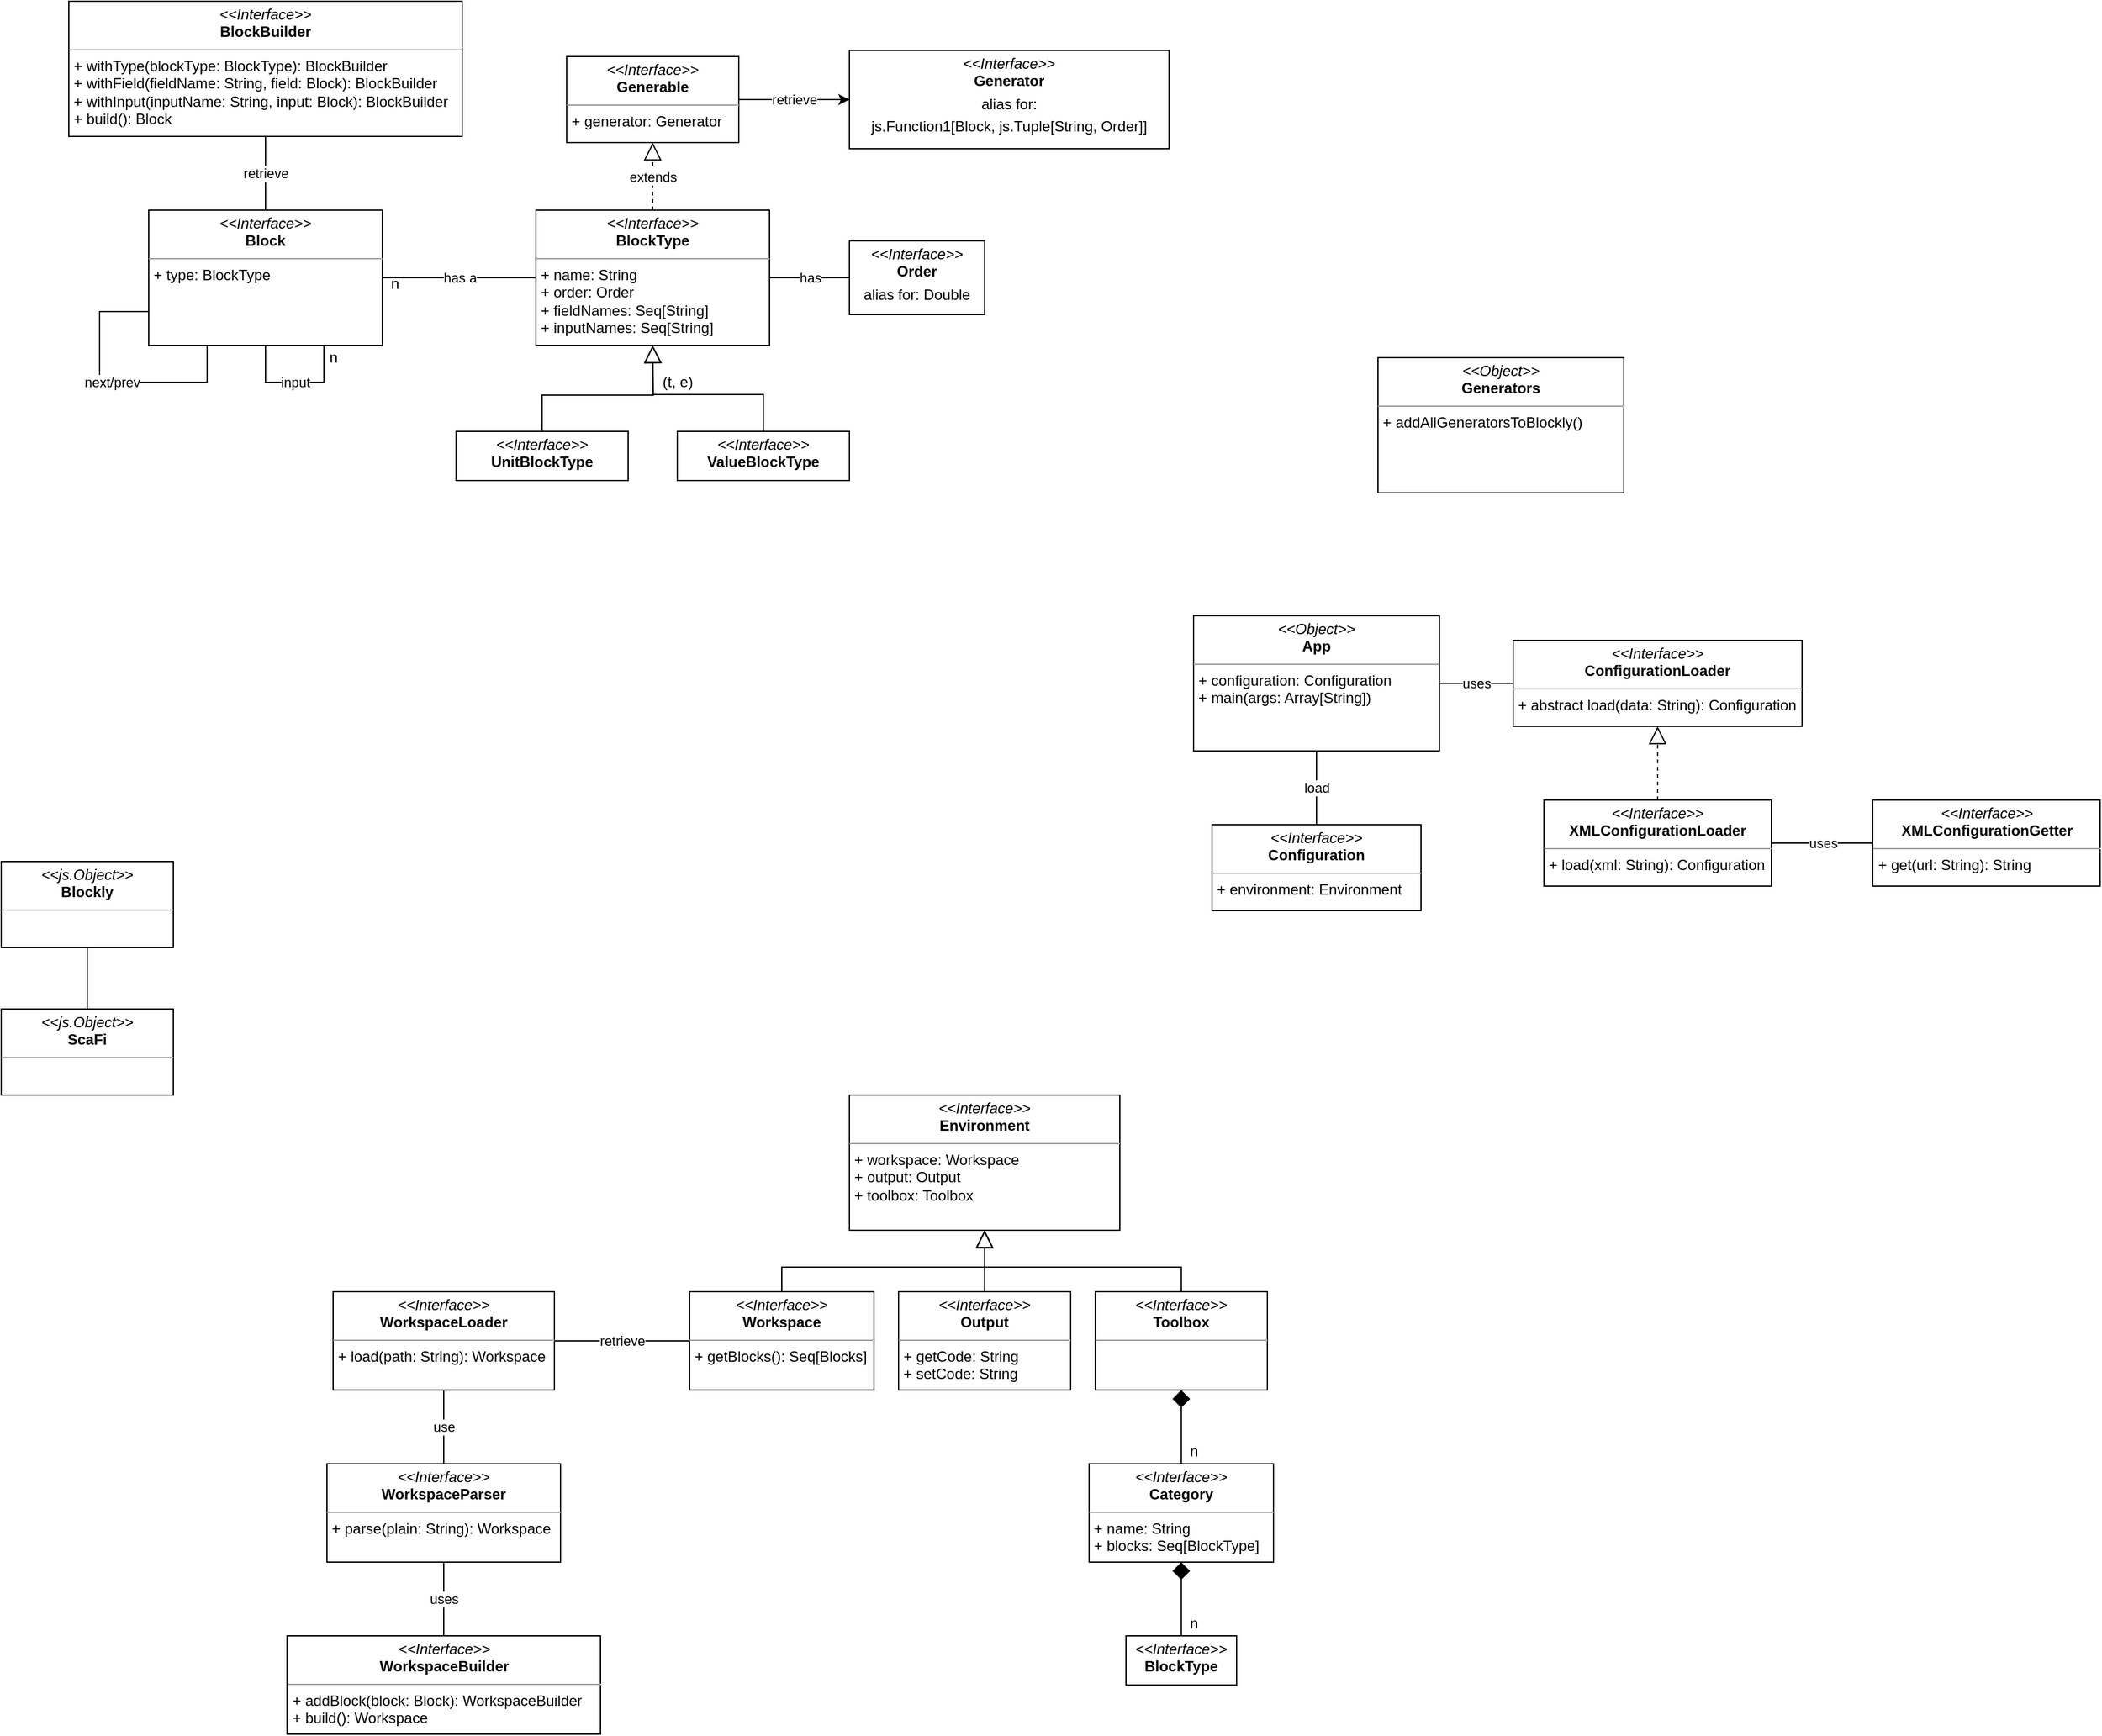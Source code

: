 <mxfile version="17.1.2" type="github" pages="5">
  <diagram id="C5RBs43oDa-KdzZeNtuy" name="Page-1">
    <mxGraphModel dx="2500" dy="1985" grid="1" gridSize="10" guides="1" tooltips="1" connect="1" arrows="1" fold="1" page="1" pageScale="1" pageWidth="827" pageHeight="1169" math="0" shadow="0">
      <root>
        <mxCell id="WIyWlLk6GJQsqaUBKTNV-0" />
        <mxCell id="WIyWlLk6GJQsqaUBKTNV-1" parent="WIyWlLk6GJQsqaUBKTNV-0" />
        <mxCell id="k5JjQ7OStodDkBpueqfI-3" value="retrieve" style="edgeStyle=orthogonalEdgeStyle;rounded=0;orthogonalLoop=1;jettySize=auto;html=1;exitX=1;exitY=0.5;exitDx=0;exitDy=0;entryX=0;entryY=0.5;entryDx=0;entryDy=0;" edge="1" parent="WIyWlLk6GJQsqaUBKTNV-1" source="k5JjQ7OStodDkBpueqfI-1" target="k5JjQ7OStodDkBpueqfI-2">
          <mxGeometry relative="1" as="geometry" />
        </mxCell>
        <mxCell id="k5JjQ7OStodDkBpueqfI-1" value="&lt;p style=&quot;margin: 0px ; margin-top: 4px ; text-align: center&quot;&gt;&lt;i&gt;&amp;lt;&amp;lt;Interface&amp;gt;&amp;gt;&lt;/i&gt;&lt;br&gt;&lt;b&gt;Generable&lt;/b&gt;&lt;/p&gt;&lt;hr size=&quot;1&quot;&gt;&lt;p style=&quot;margin: 0px ; margin-left: 4px&quot;&gt;+ generator: Generator&lt;/p&gt;" style="verticalAlign=top;align=left;overflow=fill;fontSize=12;fontFamily=Helvetica;html=1;" vertex="1" parent="WIyWlLk6GJQsqaUBKTNV-1">
          <mxGeometry x="300" y="35" width="140" height="70" as="geometry" />
        </mxCell>
        <mxCell id="k5JjQ7OStodDkBpueqfI-2" value="&lt;p style=&quot;margin: 0px ; margin-top: 4px ; text-align: center&quot;&gt;&lt;i&gt;&amp;lt;&amp;lt;Interface&amp;gt;&amp;gt;&lt;/i&gt;&lt;br&gt;&lt;b&gt;Generator&lt;/b&gt;&lt;/p&gt;&lt;p style=&quot;margin: 0px ; margin-top: 4px ; text-align: center&quot;&gt;alias for:&lt;/p&gt;&lt;p style=&quot;margin: 0px ; margin-top: 4px ; text-align: center&quot;&gt;js.Function1[Block, js.Tuple[String, Order]]&lt;/p&gt;" style="verticalAlign=top;align=left;overflow=fill;fontSize=12;fontFamily=Helvetica;html=1;" vertex="1" parent="WIyWlLk6GJQsqaUBKTNV-1">
          <mxGeometry x="530" y="30" width="260" height="80" as="geometry" />
        </mxCell>
        <mxCell id="k5JjQ7OStodDkBpueqfI-5" value="extends" style="edgeStyle=orthogonalEdgeStyle;rounded=0;orthogonalLoop=1;jettySize=auto;html=1;exitX=0.5;exitY=0;exitDx=0;exitDy=0;entryX=0.5;entryY=1;entryDx=0;entryDy=0;dashed=1;endArrow=block;endFill=0;endSize=12;" edge="1" parent="WIyWlLk6GJQsqaUBKTNV-1" source="k5JjQ7OStodDkBpueqfI-4" target="k5JjQ7OStodDkBpueqfI-1">
          <mxGeometry relative="1" as="geometry" />
        </mxCell>
        <mxCell id="k5JjQ7OStodDkBpueqfI-13" value="has" style="edgeStyle=orthogonalEdgeStyle;rounded=0;orthogonalLoop=1;jettySize=auto;html=1;exitX=1;exitY=0.5;exitDx=0;exitDy=0;entryX=0;entryY=0.5;entryDx=0;entryDy=0;endArrow=none;endFill=0;endSize=12;" edge="1" parent="WIyWlLk6GJQsqaUBKTNV-1" source="k5JjQ7OStodDkBpueqfI-4" target="k5JjQ7OStodDkBpueqfI-12">
          <mxGeometry relative="1" as="geometry" />
        </mxCell>
        <mxCell id="k5JjQ7OStodDkBpueqfI-4" value="&lt;p style=&quot;margin: 0px ; margin-top: 4px ; text-align: center&quot;&gt;&lt;i&gt;&amp;lt;&amp;lt;Interface&amp;gt;&amp;gt;&lt;/i&gt;&lt;br&gt;&lt;b&gt;BlockType&lt;/b&gt;&lt;/p&gt;&lt;hr size=&quot;1&quot;&gt;&lt;p style=&quot;margin: 0px ; margin-left: 4px&quot;&gt;+ name: String&lt;/p&gt;&lt;p style=&quot;margin: 0px ; margin-left: 4px&quot;&gt;+ order: Order&lt;/p&gt;&lt;p style=&quot;margin: 0px ; margin-left: 4px&quot;&gt;+ fieldNames: Seq[String]&lt;/p&gt;&lt;p style=&quot;margin: 0px ; margin-left: 4px&quot;&gt;+ inputNames: Seq[String]&lt;/p&gt;" style="verticalAlign=top;align=left;overflow=fill;fontSize=12;fontFamily=Helvetica;html=1;" vertex="1" parent="WIyWlLk6GJQsqaUBKTNV-1">
          <mxGeometry x="275" y="160" width="190" height="110" as="geometry" />
        </mxCell>
        <mxCell id="k5JjQ7OStodDkBpueqfI-10" style="edgeStyle=orthogonalEdgeStyle;rounded=0;orthogonalLoop=1;jettySize=auto;html=1;exitX=0.5;exitY=0;exitDx=0;exitDy=0;endArrow=block;endFill=0;endSize=12;" edge="1" parent="WIyWlLk6GJQsqaUBKTNV-1" source="k5JjQ7OStodDkBpueqfI-6">
          <mxGeometry relative="1" as="geometry">
            <mxPoint x="370" y="270" as="targetPoint" />
          </mxGeometry>
        </mxCell>
        <mxCell id="k5JjQ7OStodDkBpueqfI-6" value="&lt;p style=&quot;margin: 0px ; margin-top: 4px ; text-align: center&quot;&gt;&lt;i&gt;&amp;lt;&amp;lt;Interface&amp;gt;&amp;gt;&lt;/i&gt;&lt;br&gt;&lt;b&gt;UnitBlockType&lt;/b&gt;&lt;/p&gt;" style="verticalAlign=top;align=left;overflow=fill;fontSize=12;fontFamily=Helvetica;html=1;" vertex="1" parent="WIyWlLk6GJQsqaUBKTNV-1">
          <mxGeometry x="210" y="340" width="140" height="40" as="geometry" />
        </mxCell>
        <mxCell id="k5JjQ7OStodDkBpueqfI-9" style="edgeStyle=orthogonalEdgeStyle;rounded=0;orthogonalLoop=1;jettySize=auto;html=1;exitX=0.5;exitY=0;exitDx=0;exitDy=0;entryX=0.5;entryY=1;entryDx=0;entryDy=0;endArrow=block;endFill=0;endSize=12;" edge="1" parent="WIyWlLk6GJQsqaUBKTNV-1" source="k5JjQ7OStodDkBpueqfI-7" target="k5JjQ7OStodDkBpueqfI-4">
          <mxGeometry relative="1" as="geometry" />
        </mxCell>
        <mxCell id="k5JjQ7OStodDkBpueqfI-7" value="&lt;p style=&quot;margin: 0px ; margin-top: 4px ; text-align: center&quot;&gt;&lt;i&gt;&amp;lt;&amp;lt;Interface&amp;gt;&amp;gt;&lt;/i&gt;&lt;br&gt;&lt;b&gt;ValueBlockType&lt;/b&gt;&lt;/p&gt;" style="verticalAlign=top;align=left;overflow=fill;fontSize=12;fontFamily=Helvetica;html=1;" vertex="1" parent="WIyWlLk6GJQsqaUBKTNV-1">
          <mxGeometry x="390" y="340" width="140" height="40" as="geometry" />
        </mxCell>
        <mxCell id="k5JjQ7OStodDkBpueqfI-11" value="(t, e)" style="text;html=1;align=center;verticalAlign=middle;resizable=0;points=[];autosize=1;strokeColor=none;fillColor=none;" vertex="1" parent="WIyWlLk6GJQsqaUBKTNV-1">
          <mxGeometry x="370" y="290" width="40" height="20" as="geometry" />
        </mxCell>
        <mxCell id="k5JjQ7OStodDkBpueqfI-12" value="&lt;p style=&quot;margin: 0px ; margin-top: 4px ; text-align: center&quot;&gt;&lt;i&gt;&amp;lt;&amp;lt;Interface&amp;gt;&amp;gt;&lt;/i&gt;&lt;br&gt;&lt;b&gt;Order&lt;/b&gt;&lt;/p&gt;&lt;p style=&quot;margin: 0px ; margin-top: 4px ; text-align: center&quot;&gt;alias for: Double&lt;/p&gt;" style="verticalAlign=top;align=left;overflow=fill;fontSize=12;fontFamily=Helvetica;html=1;" vertex="1" parent="WIyWlLk6GJQsqaUBKTNV-1">
          <mxGeometry x="530" y="185" width="110" height="60" as="geometry" />
        </mxCell>
        <mxCell id="k5JjQ7OStodDkBpueqfI-15" value="has a" style="edgeStyle=orthogonalEdgeStyle;rounded=0;orthogonalLoop=1;jettySize=auto;html=1;exitX=1;exitY=0.5;exitDx=0;exitDy=0;entryX=0;entryY=0.5;entryDx=0;entryDy=0;endArrow=none;endFill=0;endSize=12;" edge="1" parent="WIyWlLk6GJQsqaUBKTNV-1" source="k5JjQ7OStodDkBpueqfI-14" target="k5JjQ7OStodDkBpueqfI-4">
          <mxGeometry relative="1" as="geometry" />
        </mxCell>
        <mxCell id="k5JjQ7OStodDkBpueqfI-14" value="&lt;p style=&quot;margin: 0px ; margin-top: 4px ; text-align: center&quot;&gt;&lt;i&gt;&amp;lt;&amp;lt;Interface&amp;gt;&amp;gt;&lt;/i&gt;&lt;br&gt;&lt;b&gt;Block&lt;/b&gt;&lt;/p&gt;&lt;hr size=&quot;1&quot;&gt;&lt;p style=&quot;margin: 0px ; margin-left: 4px&quot;&gt;+ type: BlockType&lt;/p&gt;" style="verticalAlign=top;align=left;overflow=fill;fontSize=12;fontFamily=Helvetica;html=1;" vertex="1" parent="WIyWlLk6GJQsqaUBKTNV-1">
          <mxGeometry x="-40" y="160" width="190" height="110" as="geometry" />
        </mxCell>
        <mxCell id="k5JjQ7OStodDkBpueqfI-16" value="n" style="text;html=1;align=center;verticalAlign=middle;resizable=0;points=[];autosize=1;strokeColor=none;fillColor=none;" vertex="1" parent="WIyWlLk6GJQsqaUBKTNV-1">
          <mxGeometry x="150" y="210" width="20" height="20" as="geometry" />
        </mxCell>
        <mxCell id="k5JjQ7OStodDkBpueqfI-20" value="load" style="edgeStyle=orthogonalEdgeStyle;rounded=0;orthogonalLoop=1;jettySize=auto;html=1;exitX=0.5;exitY=1;exitDx=0;exitDy=0;entryX=0.5;entryY=0;entryDx=0;entryDy=0;endArrow=none;endFill=0;endSize=12;" edge="1" parent="WIyWlLk6GJQsqaUBKTNV-1" source="k5JjQ7OStodDkBpueqfI-17" target="k5JjQ7OStodDkBpueqfI-19">
          <mxGeometry relative="1" as="geometry" />
        </mxCell>
        <mxCell id="i8XjN8ht5MtOGw8gsyw_-6" value="uses" style="edgeStyle=orthogonalEdgeStyle;rounded=0;orthogonalLoop=1;jettySize=auto;html=1;exitX=1;exitY=0.5;exitDx=0;exitDy=0;entryX=0;entryY=0.5;entryDx=0;entryDy=0;startArrow=none;startFill=0;endArrow=none;endFill=0;startSize=12;endSize=12;" edge="1" parent="WIyWlLk6GJQsqaUBKTNV-1" source="k5JjQ7OStodDkBpueqfI-17" target="k5JjQ7OStodDkBpueqfI-41">
          <mxGeometry relative="1" as="geometry" />
        </mxCell>
        <mxCell id="k5JjQ7OStodDkBpueqfI-17" value="&lt;p style=&quot;margin: 0px ; margin-top: 4px ; text-align: center&quot;&gt;&lt;i&gt;&amp;lt;&amp;lt;Object&amp;gt;&amp;gt;&lt;/i&gt;&lt;br&gt;&lt;b&gt;App&lt;/b&gt;&lt;/p&gt;&lt;hr size=&quot;1&quot;&gt;&lt;p style=&quot;margin: 0px ; margin-left: 4px&quot;&gt;+ configuration: Configuration&lt;/p&gt;&lt;p style=&quot;margin: 0px ; margin-left: 4px&quot;&gt;+ main(args: Array[String])&amp;nbsp;&lt;/p&gt;&lt;p style=&quot;margin: 0px ; margin-left: 4px&quot;&gt;&lt;br&gt;&lt;/p&gt;" style="verticalAlign=top;align=left;overflow=fill;fontSize=12;fontFamily=Helvetica;html=1;" vertex="1" parent="WIyWlLk6GJQsqaUBKTNV-1">
          <mxGeometry x="810" y="490" width="200" height="110" as="geometry" />
        </mxCell>
        <mxCell id="k5JjQ7OStodDkBpueqfI-18" value="&lt;p style=&quot;margin: 0px ; margin-top: 4px ; text-align: center&quot;&gt;&lt;i&gt;&amp;lt;&amp;lt;Object&amp;gt;&amp;gt;&lt;/i&gt;&lt;br&gt;&lt;b&gt;Generators&lt;/b&gt;&lt;/p&gt;&lt;hr size=&quot;1&quot;&gt;&lt;p style=&quot;margin: 0px ; margin-left: 4px&quot;&gt;+ addAllGeneratorsToBlockly()&lt;/p&gt;" style="verticalAlign=top;align=left;overflow=fill;fontSize=12;fontFamily=Helvetica;html=1;" vertex="1" parent="WIyWlLk6GJQsqaUBKTNV-1">
          <mxGeometry x="960" y="280" width="200" height="110" as="geometry" />
        </mxCell>
        <mxCell id="k5JjQ7OStodDkBpueqfI-19" value="&lt;p style=&quot;margin: 0px ; margin-top: 4px ; text-align: center&quot;&gt;&lt;i&gt;&amp;lt;&amp;lt;Interface&amp;gt;&amp;gt;&lt;/i&gt;&lt;br&gt;&lt;b&gt;Configuration&lt;/b&gt;&lt;/p&gt;&lt;hr size=&quot;1&quot;&gt;&lt;p style=&quot;margin: 0px ; margin-left: 4px&quot;&gt;+ environment: Environment&lt;/p&gt;" style="verticalAlign=top;align=left;overflow=fill;fontSize=12;fontFamily=Helvetica;html=1;" vertex="1" parent="WIyWlLk6GJQsqaUBKTNV-1">
          <mxGeometry x="825" y="660" width="170" height="70" as="geometry" />
        </mxCell>
        <mxCell id="k5JjQ7OStodDkBpueqfI-21" value="&lt;p style=&quot;margin: 0px ; margin-top: 4px ; text-align: center&quot;&gt;&lt;i&gt;&amp;lt;&amp;lt;Interface&amp;gt;&amp;gt;&lt;/i&gt;&lt;br&gt;&lt;span style=&quot;text-align: left&quot;&gt;&lt;b&gt;Environment&lt;/b&gt;&lt;/span&gt;&lt;br&gt;&lt;/p&gt;&lt;hr size=&quot;1&quot;&gt;&lt;p style=&quot;margin: 0px ; margin-left: 4px&quot;&gt;+ workspace: Workspace&lt;/p&gt;&lt;p style=&quot;margin: 0px ; margin-left: 4px&quot;&gt;+ output: Output&lt;/p&gt;&lt;p style=&quot;margin: 0px ; margin-left: 4px&quot;&gt;+ toolbox: Toolbox&lt;/p&gt;" style="verticalAlign=top;align=left;overflow=fill;fontSize=12;fontFamily=Helvetica;html=1;" vertex="1" parent="WIyWlLk6GJQsqaUBKTNV-1">
          <mxGeometry x="530" y="880" width="220" height="110" as="geometry" />
        </mxCell>
        <mxCell id="k5JjQ7OStodDkBpueqfI-25" style="edgeStyle=orthogonalEdgeStyle;rounded=0;orthogonalLoop=1;jettySize=auto;html=1;exitX=0.5;exitY=0;exitDx=0;exitDy=0;entryX=0.5;entryY=1;entryDx=0;entryDy=0;endArrow=block;endFill=0;endSize=12;" edge="1" parent="WIyWlLk6GJQsqaUBKTNV-1" source="k5JjQ7OStodDkBpueqfI-22" target="k5JjQ7OStodDkBpueqfI-21">
          <mxGeometry relative="1" as="geometry" />
        </mxCell>
        <mxCell id="k5JjQ7OStodDkBpueqfI-22" value="&lt;p style=&quot;margin: 0px ; margin-top: 4px ; text-align: center&quot;&gt;&lt;i&gt;&amp;lt;&amp;lt;Interface&amp;gt;&amp;gt;&lt;/i&gt;&lt;br&gt;&lt;b&gt;Workspace&lt;/b&gt;&lt;/p&gt;&lt;hr size=&quot;1&quot;&gt;&lt;p style=&quot;margin: 0px ; margin-left: 4px&quot;&gt;&lt;span&gt;+ getBlocks(): Seq[Blocks]&lt;/span&gt;&lt;br&gt;&lt;/p&gt;" style="verticalAlign=top;align=left;overflow=fill;fontSize=12;fontFamily=Helvetica;html=1;" vertex="1" parent="WIyWlLk6GJQsqaUBKTNV-1">
          <mxGeometry x="400" y="1040" width="150" height="80" as="geometry" />
        </mxCell>
        <mxCell id="k5JjQ7OStodDkBpueqfI-26" style="edgeStyle=orthogonalEdgeStyle;rounded=0;orthogonalLoop=1;jettySize=auto;html=1;exitX=0.5;exitY=0;exitDx=0;exitDy=0;endArrow=block;endFill=0;endSize=12;" edge="1" parent="WIyWlLk6GJQsqaUBKTNV-1" source="k5JjQ7OStodDkBpueqfI-23">
          <mxGeometry relative="1" as="geometry">
            <mxPoint x="640" y="990" as="targetPoint" />
          </mxGeometry>
        </mxCell>
        <mxCell id="k5JjQ7OStodDkBpueqfI-23" value="&lt;p style=&quot;margin: 0px ; margin-top: 4px ; text-align: center&quot;&gt;&lt;i&gt;&amp;lt;&amp;lt;Interface&amp;gt;&amp;gt;&lt;/i&gt;&lt;br&gt;&lt;b&gt;Output&lt;/b&gt;&lt;/p&gt;&lt;hr size=&quot;1&quot;&gt;&lt;p style=&quot;margin: 0px 0px 0px 4px&quot;&gt;+ getCode: String&lt;/p&gt;&lt;p style=&quot;margin: 0px 0px 0px 4px&quot;&gt;+ setCode: String&lt;/p&gt;" style="verticalAlign=top;align=left;overflow=fill;fontSize=12;fontFamily=Helvetica;html=1;" vertex="1" parent="WIyWlLk6GJQsqaUBKTNV-1">
          <mxGeometry x="570" y="1040" width="140" height="80" as="geometry" />
        </mxCell>
        <mxCell id="k5JjQ7OStodDkBpueqfI-27" style="edgeStyle=orthogonalEdgeStyle;rounded=0;orthogonalLoop=1;jettySize=auto;html=1;exitX=0.5;exitY=0;exitDx=0;exitDy=0;entryX=0.5;entryY=1;entryDx=0;entryDy=0;endArrow=block;endFill=0;endSize=12;" edge="1" parent="WIyWlLk6GJQsqaUBKTNV-1" source="k5JjQ7OStodDkBpueqfI-24" target="k5JjQ7OStodDkBpueqfI-21">
          <mxGeometry relative="1" as="geometry" />
        </mxCell>
        <mxCell id="k5JjQ7OStodDkBpueqfI-29" style="edgeStyle=orthogonalEdgeStyle;rounded=0;orthogonalLoop=1;jettySize=auto;html=1;exitX=0.5;exitY=1;exitDx=0;exitDy=0;endArrow=none;endFill=0;endSize=12;startArrow=diamond;startFill=1;startSize=12;" edge="1" parent="WIyWlLk6GJQsqaUBKTNV-1" source="k5JjQ7OStodDkBpueqfI-24" target="k5JjQ7OStodDkBpueqfI-28">
          <mxGeometry relative="1" as="geometry" />
        </mxCell>
        <mxCell id="k5JjQ7OStodDkBpueqfI-24" value="&lt;p style=&quot;margin: 0px ; margin-top: 4px ; text-align: center&quot;&gt;&lt;i&gt;&amp;lt;&amp;lt;Interface&amp;gt;&amp;gt;&lt;/i&gt;&lt;br&gt;&lt;b&gt;Toolbox&lt;/b&gt;&lt;/p&gt;&lt;hr size=&quot;1&quot;&gt;&lt;p style=&quot;margin: 0px ; margin-left: 4px&quot;&gt;&lt;br&gt;&lt;/p&gt;" style="verticalAlign=top;align=left;overflow=fill;fontSize=12;fontFamily=Helvetica;html=1;" vertex="1" parent="WIyWlLk6GJQsqaUBKTNV-1">
          <mxGeometry x="730" y="1040" width="140" height="80" as="geometry" />
        </mxCell>
        <mxCell id="k5JjQ7OStodDkBpueqfI-34" style="edgeStyle=orthogonalEdgeStyle;rounded=0;orthogonalLoop=1;jettySize=auto;html=1;exitX=0.5;exitY=1;exitDx=0;exitDy=0;entryX=0.5;entryY=0;entryDx=0;entryDy=0;startArrow=diamond;startFill=1;endArrow=none;endFill=0;startSize=12;endSize=12;" edge="1" parent="WIyWlLk6GJQsqaUBKTNV-1" source="k5JjQ7OStodDkBpueqfI-28" target="k5JjQ7OStodDkBpueqfI-31">
          <mxGeometry relative="1" as="geometry" />
        </mxCell>
        <mxCell id="k5JjQ7OStodDkBpueqfI-28" value="&lt;p style=&quot;margin: 0px ; margin-top: 4px ; text-align: center&quot;&gt;&lt;i&gt;&amp;lt;&amp;lt;Interface&amp;gt;&amp;gt;&lt;/i&gt;&lt;br&gt;&lt;b&gt;Category&lt;/b&gt;&lt;/p&gt;&lt;hr size=&quot;1&quot;&gt;&lt;p style=&quot;margin: 0px ; margin-left: 4px&quot;&gt;+ name: String&lt;/p&gt;&lt;p style=&quot;margin: 0px ; margin-left: 4px&quot;&gt;+ blocks: Seq[BlockType]&lt;/p&gt;" style="verticalAlign=top;align=left;overflow=fill;fontSize=12;fontFamily=Helvetica;html=1;" vertex="1" parent="WIyWlLk6GJQsqaUBKTNV-1">
          <mxGeometry x="725" y="1180" width="150" height="80" as="geometry" />
        </mxCell>
        <mxCell id="k5JjQ7OStodDkBpueqfI-30" value="n" style="text;html=1;align=center;verticalAlign=middle;resizable=0;points=[];autosize=1;strokeColor=none;fillColor=none;" vertex="1" parent="WIyWlLk6GJQsqaUBKTNV-1">
          <mxGeometry x="800" y="1160" width="20" height="20" as="geometry" />
        </mxCell>
        <mxCell id="k5JjQ7OStodDkBpueqfI-31" value="&lt;p style=&quot;margin: 0px ; margin-top: 4px ; text-align: center&quot;&gt;&lt;i&gt;&amp;lt;&amp;lt;Interface&amp;gt;&amp;gt;&lt;/i&gt;&lt;br&gt;&lt;b&gt;BlockType&lt;/b&gt;&lt;/p&gt;&lt;p style=&quot;margin: 0px ; margin-left: 4px&quot;&gt;&lt;br&gt;&lt;/p&gt;" style="verticalAlign=top;align=left;overflow=fill;fontSize=12;fontFamily=Helvetica;html=1;" vertex="1" parent="WIyWlLk6GJQsqaUBKTNV-1">
          <mxGeometry x="755" y="1320" width="90" height="40" as="geometry" />
        </mxCell>
        <mxCell id="k5JjQ7OStodDkBpueqfI-35" value="n" style="text;html=1;align=center;verticalAlign=middle;resizable=0;points=[];autosize=1;strokeColor=none;fillColor=none;" vertex="1" parent="WIyWlLk6GJQsqaUBKTNV-1">
          <mxGeometry x="800" y="1300" width="20" height="20" as="geometry" />
        </mxCell>
        <mxCell id="k5JjQ7OStodDkBpueqfI-36" value="next/prev" style="edgeStyle=orthogonalEdgeStyle;rounded=0;orthogonalLoop=1;jettySize=auto;html=1;exitX=0.25;exitY=1;exitDx=0;exitDy=0;entryX=0;entryY=0.75;entryDx=0;entryDy=0;startArrow=none;startFill=0;endArrow=none;endFill=0;startSize=12;endSize=12;" edge="1" parent="WIyWlLk6GJQsqaUBKTNV-1" source="k5JjQ7OStodDkBpueqfI-14" target="k5JjQ7OStodDkBpueqfI-14">
          <mxGeometry relative="1" as="geometry">
            <Array as="points">
              <mxPoint x="8" y="300" />
              <mxPoint x="-80" y="300" />
              <mxPoint x="-80" y="243" />
            </Array>
          </mxGeometry>
        </mxCell>
        <mxCell id="k5JjQ7OStodDkBpueqfI-38" value="input" style="edgeStyle=orthogonalEdgeStyle;rounded=0;orthogonalLoop=1;jettySize=auto;html=1;exitX=0.5;exitY=1;exitDx=0;exitDy=0;entryX=0.75;entryY=1;entryDx=0;entryDy=0;startArrow=none;startFill=0;endArrow=none;endFill=0;startSize=12;endSize=12;" edge="1" parent="WIyWlLk6GJQsqaUBKTNV-1" source="k5JjQ7OStodDkBpueqfI-14" target="k5JjQ7OStodDkBpueqfI-14">
          <mxGeometry relative="1" as="geometry">
            <Array as="points">
              <mxPoint x="55" y="300" />
              <mxPoint x="103" y="300" />
            </Array>
          </mxGeometry>
        </mxCell>
        <mxCell id="k5JjQ7OStodDkBpueqfI-39" value="n" style="text;html=1;align=center;verticalAlign=middle;resizable=0;points=[];autosize=1;strokeColor=none;fillColor=none;" vertex="1" parent="WIyWlLk6GJQsqaUBKTNV-1">
          <mxGeometry x="100" y="270" width="20" height="20" as="geometry" />
        </mxCell>
        <mxCell id="k5JjQ7OStodDkBpueqfI-41" value="&lt;p style=&quot;margin: 4px 0px 0px ; text-align: center&quot;&gt;&lt;i&gt;&amp;lt;&amp;lt;Interface&amp;gt;&amp;gt;&lt;/i&gt;&lt;br&gt;&lt;span style=&quot;text-align: left&quot;&gt;&lt;b&gt;ConfigurationLoader&lt;/b&gt;&lt;/span&gt;&lt;br&gt;&lt;/p&gt;&lt;hr size=&quot;1&quot;&gt;&lt;p style=&quot;margin: 0px ; margin-left: 4px&quot;&gt;+ abstract load(data: String): Configuration&lt;/p&gt;" style="verticalAlign=top;align=left;overflow=fill;fontSize=12;fontFamily=Helvetica;html=1;" vertex="1" parent="WIyWlLk6GJQsqaUBKTNV-1">
          <mxGeometry x="1070" y="510" width="235" height="70" as="geometry" />
        </mxCell>
        <mxCell id="k5JjQ7OStodDkBpueqfI-43" style="edgeStyle=orthogonalEdgeStyle;rounded=0;orthogonalLoop=1;jettySize=auto;html=1;exitX=0.5;exitY=0;exitDx=0;exitDy=0;entryX=0.5;entryY=1;entryDx=0;entryDy=0;startArrow=none;startFill=0;endArrow=block;endFill=0;startSize=12;endSize=12;dashed=1;" edge="1" parent="WIyWlLk6GJQsqaUBKTNV-1" source="k5JjQ7OStodDkBpueqfI-42" target="k5JjQ7OStodDkBpueqfI-41">
          <mxGeometry relative="1" as="geometry" />
        </mxCell>
        <mxCell id="k5JjQ7OStodDkBpueqfI-45" value="uses" style="edgeStyle=orthogonalEdgeStyle;rounded=0;orthogonalLoop=1;jettySize=auto;html=1;exitX=1;exitY=0.5;exitDx=0;exitDy=0;entryX=0;entryY=0.5;entryDx=0;entryDy=0;startArrow=none;startFill=0;endArrow=none;endFill=0;startSize=12;endSize=12;" edge="1" parent="WIyWlLk6GJQsqaUBKTNV-1" source="k5JjQ7OStodDkBpueqfI-42" target="k5JjQ7OStodDkBpueqfI-44">
          <mxGeometry relative="1" as="geometry" />
        </mxCell>
        <mxCell id="k5JjQ7OStodDkBpueqfI-42" value="&lt;p style=&quot;margin: 4px 0px 0px ; text-align: center&quot;&gt;&lt;i&gt;&amp;lt;&amp;lt;Interface&amp;gt;&amp;gt;&lt;/i&gt;&lt;br&gt;&lt;span style=&quot;text-align: left&quot;&gt;&lt;b&gt;XMLConfigurationLoader&lt;/b&gt;&lt;/span&gt;&lt;br&gt;&lt;/p&gt;&lt;hr size=&quot;1&quot;&gt;&lt;p style=&quot;margin: 0px ; margin-left: 4px&quot;&gt;+ load(xml: String): Configuration&lt;/p&gt;" style="verticalAlign=top;align=left;overflow=fill;fontSize=12;fontFamily=Helvetica;html=1;" vertex="1" parent="WIyWlLk6GJQsqaUBKTNV-1">
          <mxGeometry x="1095" y="640" width="185" height="70" as="geometry" />
        </mxCell>
        <mxCell id="k5JjQ7OStodDkBpueqfI-44" value="&lt;p style=&quot;margin: 4px 0px 0px ; text-align: center&quot;&gt;&lt;i&gt;&amp;lt;&amp;lt;Interface&amp;gt;&amp;gt;&lt;/i&gt;&lt;br&gt;&lt;span style=&quot;text-align: left&quot;&gt;&lt;b&gt;XMLConfigurationGetter&lt;/b&gt;&lt;/span&gt;&lt;br&gt;&lt;/p&gt;&lt;hr size=&quot;1&quot;&gt;&lt;p style=&quot;margin: 0px ; margin-left: 4px&quot;&gt;+ get(url: String): String&lt;/p&gt;" style="verticalAlign=top;align=left;overflow=fill;fontSize=12;fontFamily=Helvetica;html=1;" vertex="1" parent="WIyWlLk6GJQsqaUBKTNV-1">
          <mxGeometry x="1362.5" y="640" width="185" height="70" as="geometry" />
        </mxCell>
        <mxCell id="i8XjN8ht5MtOGw8gsyw_-1" value="retrieve" style="edgeStyle=orthogonalEdgeStyle;rounded=0;orthogonalLoop=1;jettySize=auto;html=1;exitX=1;exitY=0.5;exitDx=0;exitDy=0;startArrow=none;startFill=0;endArrow=none;endFill=0;startSize=12;endSize=12;" edge="1" parent="WIyWlLk6GJQsqaUBKTNV-1" source="i8XjN8ht5MtOGw8gsyw_-0" target="k5JjQ7OStodDkBpueqfI-22">
          <mxGeometry relative="1" as="geometry" />
        </mxCell>
        <mxCell id="i8XjN8ht5MtOGw8gsyw_-3" value="use" style="edgeStyle=orthogonalEdgeStyle;rounded=0;orthogonalLoop=1;jettySize=auto;html=1;exitX=0.5;exitY=1;exitDx=0;exitDy=0;entryX=0.5;entryY=0;entryDx=0;entryDy=0;startArrow=none;startFill=0;endArrow=none;endFill=0;startSize=12;endSize=12;" edge="1" parent="WIyWlLk6GJQsqaUBKTNV-1" source="i8XjN8ht5MtOGw8gsyw_-0" target="i8XjN8ht5MtOGw8gsyw_-2">
          <mxGeometry relative="1" as="geometry" />
        </mxCell>
        <mxCell id="i8XjN8ht5MtOGw8gsyw_-0" value="&lt;p style=&quot;margin: 0px ; margin-top: 4px ; text-align: center&quot;&gt;&lt;i&gt;&amp;lt;&amp;lt;Interface&amp;gt;&amp;gt;&lt;/i&gt;&lt;br&gt;&lt;b&gt;WorkspaceLoader&lt;/b&gt;&lt;/p&gt;&lt;hr size=&quot;1&quot;&gt;&lt;p style=&quot;margin: 0px ; margin-left: 4px&quot;&gt;&lt;span&gt;+ load(path: String): Workspace&lt;/span&gt;&lt;br&gt;&lt;/p&gt;" style="verticalAlign=top;align=left;overflow=fill;fontSize=12;fontFamily=Helvetica;html=1;" vertex="1" parent="WIyWlLk6GJQsqaUBKTNV-1">
          <mxGeometry x="110" y="1040" width="180" height="80" as="geometry" />
        </mxCell>
        <mxCell id="i8XjN8ht5MtOGw8gsyw_-5" value="uses" style="edgeStyle=orthogonalEdgeStyle;rounded=0;orthogonalLoop=1;jettySize=auto;html=1;exitX=0.5;exitY=1;exitDx=0;exitDy=0;entryX=0.5;entryY=0;entryDx=0;entryDy=0;startArrow=none;startFill=0;endArrow=none;endFill=0;startSize=12;endSize=12;" edge="1" parent="WIyWlLk6GJQsqaUBKTNV-1" source="i8XjN8ht5MtOGw8gsyw_-2" target="i8XjN8ht5MtOGw8gsyw_-4">
          <mxGeometry relative="1" as="geometry" />
        </mxCell>
        <mxCell id="i8XjN8ht5MtOGw8gsyw_-2" value="&lt;p style=&quot;margin: 0px ; margin-top: 4px ; text-align: center&quot;&gt;&lt;i&gt;&amp;lt;&amp;lt;Interface&amp;gt;&amp;gt;&lt;/i&gt;&lt;br&gt;&lt;b&gt;WorkspaceParser&lt;/b&gt;&lt;/p&gt;&lt;hr size=&quot;1&quot;&gt;&lt;p style=&quot;margin: 0px ; margin-left: 4px&quot;&gt;&lt;span&gt;+ parse(plain: String): Workspace&lt;/span&gt;&lt;br&gt;&lt;/p&gt;" style="verticalAlign=top;align=left;overflow=fill;fontSize=12;fontFamily=Helvetica;html=1;" vertex="1" parent="WIyWlLk6GJQsqaUBKTNV-1">
          <mxGeometry x="105" y="1180" width="190" height="80" as="geometry" />
        </mxCell>
        <mxCell id="i8XjN8ht5MtOGw8gsyw_-4" value="&lt;p style=&quot;margin: 0px ; margin-top: 4px ; text-align: center&quot;&gt;&lt;i&gt;&amp;lt;&amp;lt;Interface&amp;gt;&amp;gt;&lt;/i&gt;&lt;br&gt;&lt;b&gt;WorkspaceBuilder&lt;/b&gt;&lt;/p&gt;&lt;hr size=&quot;1&quot;&gt;&lt;p style=&quot;margin: 0px ; margin-left: 4px&quot;&gt;&lt;span&gt;+ addBlock(block: Block): WorkspaceBuilder&lt;/span&gt;&lt;br&gt;&lt;/p&gt;&lt;p style=&quot;margin: 0px ; margin-left: 4px&quot;&gt;&lt;span&gt;+ build(): Workspace&lt;/span&gt;&lt;/p&gt;" style="verticalAlign=top;align=left;overflow=fill;fontSize=12;fontFamily=Helvetica;html=1;" vertex="1" parent="WIyWlLk6GJQsqaUBKTNV-1">
          <mxGeometry x="72.5" y="1320" width="255" height="80" as="geometry" />
        </mxCell>
        <mxCell id="ELq57BViCS6aakN5Yo8B-2" style="edgeStyle=orthogonalEdgeStyle;rounded=0;orthogonalLoop=1;jettySize=auto;html=1;exitX=0.5;exitY=1;exitDx=0;exitDy=0;entryX=0.5;entryY=0;entryDx=0;entryDy=0;startArrow=none;startFill=0;endArrow=none;endFill=0;startSize=12;endSize=12;" edge="1" parent="WIyWlLk6GJQsqaUBKTNV-1" source="ELq57BViCS6aakN5Yo8B-0" target="ELq57BViCS6aakN5Yo8B-1">
          <mxGeometry relative="1" as="geometry" />
        </mxCell>
        <mxCell id="ELq57BViCS6aakN5Yo8B-0" value="&lt;p style=&quot;margin: 0px ; margin-top: 4px ; text-align: center&quot;&gt;&lt;i&gt;&amp;lt;&amp;lt;js.Object&amp;gt;&amp;gt;&lt;/i&gt;&lt;br&gt;&lt;b&gt;Blockly&lt;/b&gt;&lt;/p&gt;&lt;hr size=&quot;1&quot;&gt;&lt;p style=&quot;margin: 0px ; margin-left: 4px&quot;&gt;&lt;br&gt;&lt;/p&gt;" style="verticalAlign=top;align=left;overflow=fill;fontSize=12;fontFamily=Helvetica;html=1;" vertex="1" parent="WIyWlLk6GJQsqaUBKTNV-1">
          <mxGeometry x="-160" y="690" width="140" height="70" as="geometry" />
        </mxCell>
        <mxCell id="ELq57BViCS6aakN5Yo8B-1" value="&lt;p style=&quot;margin: 0px ; margin-top: 4px ; text-align: center&quot;&gt;&lt;i&gt;&amp;lt;&amp;lt;js.Object&amp;gt;&amp;gt;&lt;/i&gt;&lt;br&gt;&lt;b&gt;ScaFi&lt;/b&gt;&lt;/p&gt;&lt;hr size=&quot;1&quot;&gt;&lt;p style=&quot;margin: 0px ; margin-left: 4px&quot;&gt;&lt;br&gt;&lt;/p&gt;" style="verticalAlign=top;align=left;overflow=fill;fontSize=12;fontFamily=Helvetica;html=1;" vertex="1" parent="WIyWlLk6GJQsqaUBKTNV-1">
          <mxGeometry x="-160" y="810" width="140" height="70" as="geometry" />
        </mxCell>
        <mxCell id="KgepYrj7Cx09774TVhWw-1" value="retrieve" style="edgeStyle=orthogonalEdgeStyle;rounded=0;orthogonalLoop=1;jettySize=auto;html=1;exitX=0.5;exitY=1;exitDx=0;exitDy=0;entryX=0.5;entryY=0;entryDx=0;entryDy=0;startArrow=none;startFill=0;endArrow=none;endFill=0;startSize=12;endSize=12;" edge="1" parent="WIyWlLk6GJQsqaUBKTNV-1" source="KgepYrj7Cx09774TVhWw-0" target="k5JjQ7OStodDkBpueqfI-14">
          <mxGeometry relative="1" as="geometry" />
        </mxCell>
        <mxCell id="KgepYrj7Cx09774TVhWw-0" value="&lt;p style=&quot;margin: 0px ; margin-top: 4px ; text-align: center&quot;&gt;&lt;i&gt;&amp;lt;&amp;lt;Interface&amp;gt;&amp;gt;&lt;/i&gt;&lt;br&gt;&lt;b&gt;BlockBuilder&lt;/b&gt;&lt;/p&gt;&lt;hr size=&quot;1&quot;&gt;&lt;p style=&quot;margin: 0px ; margin-left: 4px&quot;&gt;+ withType(blockType: BlockType): BlockBuilder&lt;/p&gt;&lt;p style=&quot;margin: 0px ; margin-left: 4px&quot;&gt;+ withField(fieldName: String, field: Block): BlockBuilder&lt;/p&gt;&lt;p style=&quot;margin: 0px ; margin-left: 4px&quot;&gt;+ withInput(inputName: String, input: Block): BlockBuilder&lt;/p&gt;&lt;p style=&quot;margin: 0px ; margin-left: 4px&quot;&gt;+ build(): Block&lt;/p&gt;" style="verticalAlign=top;align=left;overflow=fill;fontSize=12;fontFamily=Helvetica;html=1;" vertex="1" parent="WIyWlLk6GJQsqaUBKTNV-1">
          <mxGeometry x="-105" y="-10" width="320" height="110" as="geometry" />
        </mxCell>
      </root>
    </mxGraphModel>
  </diagram>
  <diagram id="L3irW4nQHSCanulOY37z" name="Environment">
    <mxGraphModel dx="1185" dy="578" grid="1" gridSize="10" guides="1" tooltips="1" connect="1" arrows="1" fold="1" page="1" pageScale="1" pageWidth="850" pageHeight="1100" math="0" shadow="0">
      <root>
        <mxCell id="4QGAToAOu7VUkIwK07sg-0" />
        <mxCell id="4QGAToAOu7VUkIwK07sg-1" parent="4QGAToAOu7VUkIwK07sg-0" />
        <mxCell id="8_8BIaW9JA32b8O6VMlt-0" value="&lt;p style=&quot;margin: 0px ; margin-top: 4px ; text-align: center&quot;&gt;&lt;i&gt;&amp;lt;&amp;lt;Interface&amp;gt;&amp;gt;&lt;/i&gt;&lt;br&gt;&lt;span style=&quot;text-align: left&quot;&gt;&lt;b&gt;Environment&lt;/b&gt;&lt;/span&gt;&lt;br&gt;&lt;/p&gt;&lt;hr size=&quot;1&quot;&gt;&lt;p style=&quot;margin: 0px ; margin-left: 4px&quot;&gt;+ workspace: Workspace&lt;/p&gt;&lt;p style=&quot;margin: 0px ; margin-left: 4px&quot;&gt;+ output: Output&lt;/p&gt;&lt;p style=&quot;margin: 0px ; margin-left: 4px&quot;&gt;+ toolbox: Toolbox&lt;/p&gt;" style="verticalAlign=top;align=left;overflow=fill;fontSize=12;fontFamily=Helvetica;html=1;" vertex="1" parent="4QGAToAOu7VUkIwK07sg-1">
          <mxGeometry x="140" y="30" width="220" height="110" as="geometry" />
        </mxCell>
        <mxCell id="8_8BIaW9JA32b8O6VMlt-1" style="edgeStyle=orthogonalEdgeStyle;rounded=0;orthogonalLoop=1;jettySize=auto;html=1;exitX=0.5;exitY=0;exitDx=0;exitDy=0;entryX=0.5;entryY=1;entryDx=0;entryDy=0;endArrow=block;endFill=0;endSize=12;" edge="1" parent="4QGAToAOu7VUkIwK07sg-1" source="8_8BIaW9JA32b8O6VMlt-2" target="8_8BIaW9JA32b8O6VMlt-0">
          <mxGeometry relative="1" as="geometry" />
        </mxCell>
        <mxCell id="8_8BIaW9JA32b8O6VMlt-2" value="&lt;p style=&quot;margin: 0px ; margin-top: 4px ; text-align: center&quot;&gt;&lt;i&gt;&amp;lt;&amp;lt;Interface&amp;gt;&amp;gt;&lt;/i&gt;&lt;br&gt;&lt;b&gt;Workspace&lt;/b&gt;&lt;/p&gt;&lt;hr size=&quot;1&quot;&gt;&lt;p style=&quot;margin: 0px ; margin-left: 4px&quot;&gt;&lt;span&gt;+ getBlocks(): Seq[Blocks]&lt;/span&gt;&lt;br&gt;&lt;/p&gt;" style="verticalAlign=top;align=left;overflow=fill;fontSize=12;fontFamily=Helvetica;html=1;" vertex="1" parent="4QGAToAOu7VUkIwK07sg-1">
          <mxGeometry x="10" y="190" width="150" height="80" as="geometry" />
        </mxCell>
        <mxCell id="8_8BIaW9JA32b8O6VMlt-3" style="edgeStyle=orthogonalEdgeStyle;rounded=0;orthogonalLoop=1;jettySize=auto;html=1;exitX=0.5;exitY=0;exitDx=0;exitDy=0;endArrow=block;endFill=0;endSize=12;" edge="1" parent="4QGAToAOu7VUkIwK07sg-1" source="8_8BIaW9JA32b8O6VMlt-4">
          <mxGeometry relative="1" as="geometry">
            <mxPoint x="250" y="140" as="targetPoint" />
          </mxGeometry>
        </mxCell>
        <mxCell id="8_8BIaW9JA32b8O6VMlt-4" value="&lt;p style=&quot;margin: 0px ; margin-top: 4px ; text-align: center&quot;&gt;&lt;i&gt;&amp;lt;&amp;lt;Interface&amp;gt;&amp;gt;&lt;/i&gt;&lt;br&gt;&lt;b&gt;Output&lt;/b&gt;&lt;/p&gt;&lt;hr size=&quot;1&quot;&gt;&lt;p style=&quot;margin: 0px 0px 0px 4px&quot;&gt;+ getCode: String&lt;/p&gt;&lt;p style=&quot;margin: 0px 0px 0px 4px&quot;&gt;+ setCode: String&lt;/p&gt;" style="verticalAlign=top;align=left;overflow=fill;fontSize=12;fontFamily=Helvetica;html=1;" vertex="1" parent="4QGAToAOu7VUkIwK07sg-1">
          <mxGeometry x="180" y="190" width="140" height="80" as="geometry" />
        </mxCell>
        <mxCell id="8_8BIaW9JA32b8O6VMlt-5" style="edgeStyle=orthogonalEdgeStyle;rounded=0;orthogonalLoop=1;jettySize=auto;html=1;exitX=0.5;exitY=0;exitDx=0;exitDy=0;entryX=0.5;entryY=1;entryDx=0;entryDy=0;endArrow=block;endFill=0;endSize=12;" edge="1" parent="4QGAToAOu7VUkIwK07sg-1" source="8_8BIaW9JA32b8O6VMlt-7" target="8_8BIaW9JA32b8O6VMlt-0">
          <mxGeometry relative="1" as="geometry" />
        </mxCell>
        <mxCell id="8_8BIaW9JA32b8O6VMlt-6" style="edgeStyle=orthogonalEdgeStyle;rounded=0;orthogonalLoop=1;jettySize=auto;html=1;exitX=0.5;exitY=1;exitDx=0;exitDy=0;endArrow=none;endFill=0;endSize=12;startArrow=diamond;startFill=1;startSize=12;" edge="1" parent="4QGAToAOu7VUkIwK07sg-1" source="8_8BIaW9JA32b8O6VMlt-7" target="8_8BIaW9JA32b8O6VMlt-9">
          <mxGeometry relative="1" as="geometry" />
        </mxCell>
        <mxCell id="8_8BIaW9JA32b8O6VMlt-7" value="&lt;p style=&quot;margin: 0px ; margin-top: 4px ; text-align: center&quot;&gt;&lt;i&gt;&amp;lt;&amp;lt;Interface&amp;gt;&amp;gt;&lt;/i&gt;&lt;br&gt;&lt;b&gt;Toolbox&lt;/b&gt;&lt;/p&gt;&lt;hr size=&quot;1&quot;&gt;&lt;p style=&quot;margin: 0px ; margin-left: 4px&quot;&gt;&lt;br&gt;&lt;/p&gt;" style="verticalAlign=top;align=left;overflow=fill;fontSize=12;fontFamily=Helvetica;html=1;" vertex="1" parent="4QGAToAOu7VUkIwK07sg-1">
          <mxGeometry x="340" y="190" width="140" height="80" as="geometry" />
        </mxCell>
        <mxCell id="8_8BIaW9JA32b8O6VMlt-8" style="edgeStyle=orthogonalEdgeStyle;rounded=0;orthogonalLoop=1;jettySize=auto;html=1;exitX=0.5;exitY=1;exitDx=0;exitDy=0;entryX=0.5;entryY=0;entryDx=0;entryDy=0;startArrow=diamond;startFill=1;endArrow=none;endFill=0;startSize=12;endSize=12;" edge="1" parent="4QGAToAOu7VUkIwK07sg-1" source="8_8BIaW9JA32b8O6VMlt-9" target="8_8BIaW9JA32b8O6VMlt-11">
          <mxGeometry relative="1" as="geometry" />
        </mxCell>
        <mxCell id="8_8BIaW9JA32b8O6VMlt-9" value="&lt;p style=&quot;margin: 0px ; margin-top: 4px ; text-align: center&quot;&gt;&lt;i&gt;&amp;lt;&amp;lt;Interface&amp;gt;&amp;gt;&lt;/i&gt;&lt;br&gt;&lt;b&gt;Category&lt;/b&gt;&lt;/p&gt;&lt;hr size=&quot;1&quot;&gt;&lt;p style=&quot;margin: 0px ; margin-left: 4px&quot;&gt;+ name: String&lt;/p&gt;&lt;p style=&quot;margin: 0px ; margin-left: 4px&quot;&gt;+ blocks: Seq[BlockType]&lt;/p&gt;" style="verticalAlign=top;align=left;overflow=fill;fontSize=12;fontFamily=Helvetica;html=1;" vertex="1" parent="4QGAToAOu7VUkIwK07sg-1">
          <mxGeometry x="335" y="330" width="150" height="80" as="geometry" />
        </mxCell>
        <mxCell id="8_8BIaW9JA32b8O6VMlt-10" value="n" style="text;html=1;align=center;verticalAlign=middle;resizable=0;points=[];autosize=1;strokeColor=none;fillColor=none;" vertex="1" parent="4QGAToAOu7VUkIwK07sg-1">
          <mxGeometry x="410" y="310" width="20" height="20" as="geometry" />
        </mxCell>
        <mxCell id="8_8BIaW9JA32b8O6VMlt-11" value="&lt;p style=&quot;margin: 0px ; margin-top: 4px ; text-align: center&quot;&gt;&lt;i&gt;&amp;lt;&amp;lt;Interface&amp;gt;&amp;gt;&lt;/i&gt;&lt;br&gt;&lt;b&gt;BlockType&lt;/b&gt;&lt;/p&gt;&lt;p style=&quot;margin: 0px ; margin-left: 4px&quot;&gt;&lt;br&gt;&lt;/p&gt;" style="verticalAlign=top;align=left;overflow=fill;fontSize=12;fontFamily=Helvetica;html=1;" vertex="1" parent="4QGAToAOu7VUkIwK07sg-1">
          <mxGeometry x="365" y="470" width="90" height="40" as="geometry" />
        </mxCell>
        <mxCell id="8_8BIaW9JA32b8O6VMlt-12" value="n" style="text;html=1;align=center;verticalAlign=middle;resizable=0;points=[];autosize=1;strokeColor=none;fillColor=none;" vertex="1" parent="4QGAToAOu7VUkIwK07sg-1">
          <mxGeometry x="410" y="450" width="20" height="20" as="geometry" />
        </mxCell>
      </root>
    </mxGraphModel>
  </diagram>
  <diagram id="wrVGBmPM1VBQ6D7LK7d8" name="Workspace">
    <mxGraphModel dx="981" dy="479" grid="1" gridSize="10" guides="1" tooltips="1" connect="1" arrows="1" fold="1" page="1" pageScale="1" pageWidth="850" pageHeight="1100" math="0" shadow="0">
      <root>
        <mxCell id="27yFpGJXwl60gT0GwYYW-0" />
        <mxCell id="27yFpGJXwl60gT0GwYYW-1" parent="27yFpGJXwl60gT0GwYYW-0" />
        <mxCell id="ShMDZIaebowUydJjZAJK-8" style="edgeStyle=orthogonalEdgeStyle;rounded=0;orthogonalLoop=1;jettySize=auto;html=1;exitX=0.5;exitY=1;exitDx=0;exitDy=0;startArrow=none;startFill=0;endArrow=none;endFill=0;startSize=12;endSize=12;" edge="1" parent="27yFpGJXwl60gT0GwYYW-1" source="ShMDZIaebowUydJjZAJK-0" target="ShMDZIaebowUydJjZAJK-7">
          <mxGeometry relative="1" as="geometry" />
        </mxCell>
        <mxCell id="ShMDZIaebowUydJjZAJK-0" value="&lt;p style=&quot;margin: 0px ; margin-top: 4px ; text-align: center&quot;&gt;&lt;i&gt;&amp;lt;&amp;lt;Interface&amp;gt;&amp;gt;&lt;/i&gt;&lt;br&gt;&lt;b&gt;Workspace&lt;/b&gt;&lt;/p&gt;&lt;hr size=&quot;1&quot;&gt;&lt;p style=&quot;margin: 0px ; margin-left: 4px&quot;&gt;&lt;span&gt;+ getBlocks(): Seq[Blocks]&lt;/span&gt;&lt;br&gt;&lt;/p&gt;" style="verticalAlign=top;align=left;overflow=fill;fontSize=12;fontFamily=Helvetica;html=1;" vertex="1" parent="27yFpGJXwl60gT0GwYYW-1">
          <mxGeometry x="347.5" y="20" width="150" height="80" as="geometry" />
        </mxCell>
        <mxCell id="ShMDZIaebowUydJjZAJK-1" value="retrieve" style="edgeStyle=orthogonalEdgeStyle;rounded=0;orthogonalLoop=1;jettySize=auto;html=1;exitX=1;exitY=0.5;exitDx=0;exitDy=0;startArrow=none;startFill=0;endArrow=none;endFill=0;startSize=12;endSize=12;" edge="1" parent="27yFpGJXwl60gT0GwYYW-1" source="ShMDZIaebowUydJjZAJK-3" target="ShMDZIaebowUydJjZAJK-0">
          <mxGeometry relative="1" as="geometry" />
        </mxCell>
        <mxCell id="ShMDZIaebowUydJjZAJK-2" value="use" style="edgeStyle=orthogonalEdgeStyle;rounded=0;orthogonalLoop=1;jettySize=auto;html=1;exitX=0.5;exitY=1;exitDx=0;exitDy=0;entryX=0.5;entryY=0;entryDx=0;entryDy=0;startArrow=none;startFill=0;endArrow=none;endFill=0;startSize=12;endSize=12;" edge="1" parent="27yFpGJXwl60gT0GwYYW-1" source="ShMDZIaebowUydJjZAJK-3" target="ShMDZIaebowUydJjZAJK-5">
          <mxGeometry relative="1" as="geometry" />
        </mxCell>
        <mxCell id="ShMDZIaebowUydJjZAJK-3" value="&lt;p style=&quot;margin: 0px ; margin-top: 4px ; text-align: center&quot;&gt;&lt;i&gt;&amp;lt;&amp;lt;Interface&amp;gt;&amp;gt;&lt;/i&gt;&lt;br&gt;&lt;b&gt;WorkspaceLoader&lt;/b&gt;&lt;/p&gt;&lt;hr size=&quot;1&quot;&gt;&lt;p style=&quot;margin: 0px ; margin-left: 4px&quot;&gt;&lt;span&gt;+ load(path: String): Workspace&lt;/span&gt;&lt;br&gt;&lt;/p&gt;" style="verticalAlign=top;align=left;overflow=fill;fontSize=12;fontFamily=Helvetica;html=1;" vertex="1" parent="27yFpGJXwl60gT0GwYYW-1">
          <mxGeometry x="57.5" y="20" width="180" height="80" as="geometry" />
        </mxCell>
        <mxCell id="ShMDZIaebowUydJjZAJK-4" value="uses" style="edgeStyle=orthogonalEdgeStyle;rounded=0;orthogonalLoop=1;jettySize=auto;html=1;exitX=0.5;exitY=1;exitDx=0;exitDy=0;entryX=0.5;entryY=0;entryDx=0;entryDy=0;startArrow=none;startFill=0;endArrow=none;endFill=0;startSize=12;endSize=12;" edge="1" parent="27yFpGJXwl60gT0GwYYW-1" source="ShMDZIaebowUydJjZAJK-5" target="ShMDZIaebowUydJjZAJK-6">
          <mxGeometry relative="1" as="geometry" />
        </mxCell>
        <mxCell id="ShMDZIaebowUydJjZAJK-5" value="&lt;p style=&quot;margin: 0px ; margin-top: 4px ; text-align: center&quot;&gt;&lt;i&gt;&amp;lt;&amp;lt;Interface&amp;gt;&amp;gt;&lt;/i&gt;&lt;br&gt;&lt;b&gt;WorkspaceParser&lt;/b&gt;&lt;/p&gt;&lt;hr size=&quot;1&quot;&gt;&lt;p style=&quot;margin: 0px ; margin-left: 4px&quot;&gt;&lt;span&gt;+ parse(plain: String): Workspace&lt;/span&gt;&lt;br&gt;&lt;/p&gt;" style="verticalAlign=top;align=left;overflow=fill;fontSize=12;fontFamily=Helvetica;html=1;" vertex="1" parent="27yFpGJXwl60gT0GwYYW-1">
          <mxGeometry x="52.5" y="160" width="190" height="80" as="geometry" />
        </mxCell>
        <mxCell id="ShMDZIaebowUydJjZAJK-6" value="&lt;p style=&quot;margin: 0px ; margin-top: 4px ; text-align: center&quot;&gt;&lt;i&gt;&amp;lt;&amp;lt;Interface&amp;gt;&amp;gt;&lt;/i&gt;&lt;br&gt;&lt;b&gt;WorkspaceBuilder&lt;/b&gt;&lt;/p&gt;&lt;hr size=&quot;1&quot;&gt;&lt;p style=&quot;margin: 0px ; margin-left: 4px&quot;&gt;&lt;span&gt;+ addBlock(block: Block): WorkspaceBuilder&lt;/span&gt;&lt;br&gt;&lt;/p&gt;&lt;p style=&quot;margin: 0px ; margin-left: 4px&quot;&gt;&lt;span&gt;+ build(): Workspace&lt;/span&gt;&lt;/p&gt;" style="verticalAlign=top;align=left;overflow=fill;fontSize=12;fontFamily=Helvetica;html=1;" vertex="1" parent="27yFpGJXwl60gT0GwYYW-1">
          <mxGeometry x="20" y="300" width="255" height="80" as="geometry" />
        </mxCell>
        <mxCell id="ShMDZIaebowUydJjZAJK-7" value="&lt;p style=&quot;margin: 0px ; margin-top: 4px ; text-align: center&quot;&gt;&lt;i&gt;&amp;lt;&amp;lt;Interface&amp;gt;&amp;gt;&lt;/i&gt;&lt;br&gt;&lt;b&gt;Block&lt;/b&gt;&lt;/p&gt;&lt;p style=&quot;margin: 0px ; margin-left: 4px&quot;&gt;&lt;br&gt;&lt;/p&gt;" style="verticalAlign=top;align=left;overflow=fill;fontSize=12;fontFamily=Helvetica;html=1;" vertex="1" parent="27yFpGJXwl60gT0GwYYW-1">
          <mxGeometry x="361.25" y="150" width="122.5" height="40" as="geometry" />
        </mxCell>
      </root>
    </mxGraphModel>
  </diagram>
  <diagram id="eY5M8h41Icty328VX7jQ" name="Extractor">
    <mxGraphModel dx="2523" dy="1916" grid="1" gridSize="10" guides="1" tooltips="1" connect="1" arrows="1" fold="1" page="1" pageScale="1" pageWidth="850" pageHeight="1100" math="0" shadow="0">
      <root>
        <mxCell id="LAsJfHfRwgbY6HqDWtyr-0" />
        <mxCell id="LAsJfHfRwgbY6HqDWtyr-1" parent="LAsJfHfRwgbY6HqDWtyr-0" />
        <mxCell id="LAsJfHfRwgbY6HqDWtyr-2" value="&lt;p style=&quot;margin: 0px ; margin-top: 4px ; text-align: center&quot;&gt;&lt;i&gt;&amp;lt;&amp;lt;Interface&amp;gt;&amp;gt;&lt;/i&gt;&lt;br&gt;&lt;b&gt;Extractor&lt;/b&gt;&lt;/p&gt;&lt;hr size=&quot;1&quot;&gt;&lt;p style=&quot;margin: 0px ; margin-left: 4px&quot;&gt;&lt;span&gt;+ prepend: String&lt;/span&gt;&lt;br&gt;&lt;/p&gt;&lt;p style=&quot;margin: 0px 0px 0px 4px&quot;&gt;+ append: String&lt;/p&gt;&lt;p style=&quot;margin: 0px 0px 0px 4px&quot;&gt;+ order: Order&lt;/p&gt;&lt;p style=&quot;margin: 0px 0px 0px 4px&quot;&gt;+ concat(extractor: Extractor, join: String): Extractor&lt;/p&gt;&lt;p style=&quot;margin: 0px 0px 0px 4px&quot;&gt;+ extract(block: Block): String&lt;/p&gt;" style="verticalAlign=top;align=left;overflow=fill;fontSize=12;fontFamily=Helvetica;html=1;" vertex="1" parent="LAsJfHfRwgbY6HqDWtyr-1">
          <mxGeometry x="100" y="-1030" width="280" height="140" as="geometry" />
        </mxCell>
        <mxCell id="LAsJfHfRwgbY6HqDWtyr-3" style="edgeStyle=orthogonalEdgeStyle;rounded=0;orthogonalLoop=1;jettySize=auto;html=1;exitX=0.5;exitY=0;exitDx=0;exitDy=0;entryX=0.5;entryY=1;entryDx=0;entryDy=0;startArrow=none;startFill=0;endArrow=block;endFill=0;startSize=12;endSize=12;" edge="1" parent="LAsJfHfRwgbY6HqDWtyr-1" source="LAsJfHfRwgbY6HqDWtyr-4" target="LAsJfHfRwgbY6HqDWtyr-2">
          <mxGeometry relative="1" as="geometry" />
        </mxCell>
        <mxCell id="LAsJfHfRwgbY6HqDWtyr-9" value="retrieve" style="edgeStyle=orthogonalEdgeStyle;rounded=0;orthogonalLoop=1;jettySize=auto;html=1;exitX=0.5;exitY=1;exitDx=0;exitDy=0;entryX=0.5;entryY=0;entryDx=0;entryDy=0;startArrow=none;startFill=0;endArrow=none;endFill=0;startSize=12;endSize=12;" edge="1" parent="LAsJfHfRwgbY6HqDWtyr-1" source="LAsJfHfRwgbY6HqDWtyr-4" target="LAsJfHfRwgbY6HqDWtyr-8">
          <mxGeometry relative="1" as="geometry" />
        </mxCell>
        <mxCell id="LAsJfHfRwgbY6HqDWtyr-4" value="&lt;p style=&quot;margin: 0px ; margin-top: 4px ; text-align: center&quot;&gt;&lt;i&gt;&amp;lt;&amp;lt;Interface&amp;gt;&amp;gt;&lt;/i&gt;&lt;br&gt;&lt;b&gt;FieldExtractor&lt;/b&gt;&lt;/p&gt;&lt;hr size=&quot;1&quot;&gt;&lt;p style=&quot;margin: 0px ; margin-left: 4px&quot;&gt;+ fieldName: String&lt;/p&gt;&lt;p style=&quot;margin: 0px ; margin-left: 4px&quot;&gt;&lt;br&gt;&lt;/p&gt;" style="verticalAlign=top;align=left;overflow=fill;fontSize=12;fontFamily=Helvetica;html=1;" vertex="1" parent="LAsJfHfRwgbY6HqDWtyr-1">
          <mxGeometry x="-20" y="-810" width="150" height="70" as="geometry" />
        </mxCell>
        <mxCell id="LAsJfHfRwgbY6HqDWtyr-6" style="edgeStyle=orthogonalEdgeStyle;rounded=0;orthogonalLoop=1;jettySize=auto;html=1;exitX=0.5;exitY=0;exitDx=0;exitDy=0;entryX=0.5;entryY=1;entryDx=0;entryDy=0;startArrow=none;startFill=0;endArrow=block;endFill=0;startSize=12;endSize=12;" edge="1" parent="LAsJfHfRwgbY6HqDWtyr-1" source="LAsJfHfRwgbY6HqDWtyr-5" target="LAsJfHfRwgbY6HqDWtyr-2">
          <mxGeometry relative="1" as="geometry" />
        </mxCell>
        <mxCell id="LAsJfHfRwgbY6HqDWtyr-11" value="retrieve" style="edgeStyle=orthogonalEdgeStyle;rounded=0;orthogonalLoop=1;jettySize=auto;html=1;exitX=0.5;exitY=1;exitDx=0;exitDy=0;entryX=0.5;entryY=0;entryDx=0;entryDy=0;startArrow=none;startFill=0;endArrow=none;endFill=0;startSize=12;endSize=12;" edge="1" parent="LAsJfHfRwgbY6HqDWtyr-1" source="LAsJfHfRwgbY6HqDWtyr-5" target="LAsJfHfRwgbY6HqDWtyr-10">
          <mxGeometry relative="1" as="geometry" />
        </mxCell>
        <mxCell id="LAsJfHfRwgbY6HqDWtyr-5" value="&lt;p style=&quot;margin: 0px ; margin-top: 4px ; text-align: center&quot;&gt;&lt;i&gt;&amp;lt;&amp;lt;Interface&amp;gt;&amp;gt;&lt;/i&gt;&lt;br&gt;&lt;b&gt;InputExtractor&lt;/b&gt;&lt;/p&gt;&lt;hr size=&quot;1&quot;&gt;&lt;p style=&quot;margin: 0px ; margin-left: 4px&quot;&gt;+ inputName: String&lt;/p&gt;&lt;p style=&quot;margin: 0px ; margin-left: 4px&quot;&gt;&lt;br&gt;&lt;/p&gt;" style="verticalAlign=top;align=left;overflow=fill;fontSize=12;fontFamily=Helvetica;html=1;" vertex="1" parent="LAsJfHfRwgbY6HqDWtyr-1">
          <mxGeometry x="360" y="-810" width="150" height="70" as="geometry" />
        </mxCell>
        <mxCell id="LAsJfHfRwgbY6HqDWtyr-12" style="edgeStyle=orthogonalEdgeStyle;rounded=0;orthogonalLoop=1;jettySize=auto;html=1;exitX=0.5;exitY=0;exitDx=0;exitDy=0;entryX=0.5;entryY=1;entryDx=0;entryDy=0;startArrow=block;startFill=0;endArrow=none;endFill=0;startSize=12;endSize=12;" edge="1" parent="LAsJfHfRwgbY6HqDWtyr-1" source="LAsJfHfRwgbY6HqDWtyr-7" target="LAsJfHfRwgbY6HqDWtyr-8">
          <mxGeometry relative="1" as="geometry" />
        </mxCell>
        <mxCell id="LAsJfHfRwgbY6HqDWtyr-13" style="edgeStyle=orthogonalEdgeStyle;rounded=0;orthogonalLoop=1;jettySize=auto;html=1;exitX=0.5;exitY=0;exitDx=0;exitDy=0;entryX=0.5;entryY=1;entryDx=0;entryDy=0;startArrow=block;startFill=0;endArrow=none;endFill=0;startSize=12;endSize=12;" edge="1" parent="LAsJfHfRwgbY6HqDWtyr-1" source="LAsJfHfRwgbY6HqDWtyr-7" target="LAsJfHfRwgbY6HqDWtyr-10">
          <mxGeometry relative="1" as="geometry" />
        </mxCell>
        <mxCell id="LAsJfHfRwgbY6HqDWtyr-7" value="&lt;p style=&quot;margin: 0px ; margin-top: 4px ; text-align: center&quot;&gt;&lt;i&gt;&amp;lt;&amp;lt;Interface&amp;gt;&amp;gt;&lt;/i&gt;&lt;br&gt;&lt;b&gt;AbstractExtractorBuilder&lt;/b&gt;&lt;/p&gt;&lt;hr size=&quot;1&quot;&gt;&lt;p style=&quot;margin: 0px ; margin-left: 4px&quot;&gt;+ withAppend(append: String): AbstractExtractorBuilder&lt;/p&gt;&lt;p style=&quot;margin: 0px ; margin-left: 4px&quot;&gt;+ withPrepend(prepend: String): AbstractExtractorBuilder&lt;br&gt;&lt;/p&gt;&lt;p style=&quot;margin: 0px ; margin-left: 4px&quot;&gt;+ withOrder(order: Order): AbstractExtractorBuilder&lt;/p&gt;&lt;p style=&quot;margin: 0px ; margin-left: 4px&quot;&gt;+ build(): Extractor&lt;/p&gt;&lt;p style=&quot;margin: 0px ; margin-left: 4px&quot;&gt;&lt;br&gt;&lt;/p&gt;" style="verticalAlign=top;align=left;overflow=fill;fontSize=12;fontFamily=Helvetica;html=1;" vertex="1" parent="LAsJfHfRwgbY6HqDWtyr-1">
          <mxGeometry x="75" y="-520" width="330" height="110" as="geometry" />
        </mxCell>
        <mxCell id="LAsJfHfRwgbY6HqDWtyr-8" value="&lt;p style=&quot;margin: 0px ; margin-top: 4px ; text-align: center&quot;&gt;&lt;i&gt;&amp;lt;&amp;lt;Interface&amp;gt;&amp;gt;&lt;/i&gt;&lt;br&gt;&lt;b&gt;FieldExtractorBuilder&lt;/b&gt;&lt;/p&gt;&lt;hr size=&quot;1&quot;&gt;&lt;p style=&quot;margin: 0px ; margin-left: 4px&quot;&gt;+ withFieldName(fieldName: String): FieldExtractorBuilder&lt;/p&gt;&lt;p style=&quot;margin: 0px ; margin-left: 4px&quot;&gt;+ build(): FieldExtractor&lt;/p&gt;&lt;p style=&quot;margin: 0px ; margin-left: 4px&quot;&gt;&lt;br&gt;&lt;/p&gt;" style="verticalAlign=top;align=left;overflow=fill;fontSize=12;fontFamily=Helvetica;html=1;" vertex="1" parent="LAsJfHfRwgbY6HqDWtyr-1">
          <mxGeometry x="-105" y="-680" width="320" height="80" as="geometry" />
        </mxCell>
        <mxCell id="LAsJfHfRwgbY6HqDWtyr-10" value="&lt;p style=&quot;margin: 0px ; margin-top: 4px ; text-align: center&quot;&gt;&lt;i&gt;&amp;lt;&amp;lt;Interface&amp;gt;&amp;gt;&lt;/i&gt;&lt;br&gt;&lt;b&gt;InputExtractorBuilder&lt;/b&gt;&lt;/p&gt;&lt;hr size=&quot;1&quot;&gt;&lt;p style=&quot;margin: 0px ; margin-left: 4px&quot;&gt;+ withInputName(inputName: String): InputExtractorBuilder&lt;/p&gt;&lt;p style=&quot;margin: 0px ; margin-left: 4px&quot;&gt;+ build(): InputExtractor&lt;/p&gt;&lt;p style=&quot;margin: 0px ; margin-left: 4px&quot;&gt;&lt;br&gt;&lt;/p&gt;" style="verticalAlign=top;align=left;overflow=fill;fontSize=12;fontFamily=Helvetica;html=1;" vertex="1" parent="LAsJfHfRwgbY6HqDWtyr-1">
          <mxGeometry x="273.75" y="-680" width="322.5" height="80" as="geometry" />
        </mxCell>
      </root>
    </mxGraphModel>
  </diagram>
  <diagram id="JVw6i-R5WaK6n17hkVhj" name="Block">
    <mxGraphModel dx="1422" dy="694" grid="1" gridSize="10" guides="1" tooltips="1" connect="1" arrows="1" fold="1" page="1" pageScale="1" pageWidth="850" pageHeight="1100" math="0" shadow="0">
      <root>
        <mxCell id="3Yrasr21hxmbtuju-Q_k-0" />
        <mxCell id="3Yrasr21hxmbtuju-Q_k-1" parent="3Yrasr21hxmbtuju-Q_k-0" />
        <mxCell id="OByhOd9f3MMGcagqu1Zy-12" style="edgeStyle=orthogonalEdgeStyle;rounded=0;orthogonalLoop=1;jettySize=auto;html=1;exitX=0;exitY=0.5;exitDx=0;exitDy=0;startArrow=diamond;startFill=0;endArrow=none;endFill=0;startSize=12;endSize=12;" edge="1" parent="3Yrasr21hxmbtuju-Q_k-1" source="3Yrasr21hxmbtuju-Q_k-2" target="3Yrasr21hxmbtuju-Q_k-9">
          <mxGeometry relative="1" as="geometry" />
        </mxCell>
        <mxCell id="OByhOd9f3MMGcagqu1Zy-13" style="edgeStyle=orthogonalEdgeStyle;rounded=0;orthogonalLoop=1;jettySize=auto;html=1;exitX=0;exitY=0.75;exitDx=0;exitDy=0;entryX=0.5;entryY=0;entryDx=0;entryDy=0;startArrow=diamond;startFill=0;endArrow=none;endFill=0;startSize=12;endSize=12;" edge="1" parent="3Yrasr21hxmbtuju-Q_k-1" source="3Yrasr21hxmbtuju-Q_k-2" target="3Yrasr21hxmbtuju-Q_k-11">
          <mxGeometry relative="1" as="geometry" />
        </mxCell>
        <mxCell id="OByhOd9f3MMGcagqu1Zy-14" style="edgeStyle=orthogonalEdgeStyle;rounded=0;orthogonalLoop=1;jettySize=auto;html=1;exitX=1;exitY=0.5;exitDx=0;exitDy=0;entryX=0;entryY=0.5;entryDx=0;entryDy=0;startArrow=none;startFill=0;endArrow=none;endFill=0;startSize=12;endSize=12;" edge="1" parent="3Yrasr21hxmbtuju-Q_k-1" source="3Yrasr21hxmbtuju-Q_k-2" target="OByhOd9f3MMGcagqu1Zy-5">
          <mxGeometry relative="1" as="geometry" />
        </mxCell>
        <mxCell id="3Yrasr21hxmbtuju-Q_k-2" value="&lt;p style=&quot;margin: 0px ; margin-top: 4px ; text-align: center&quot;&gt;&lt;i&gt;&amp;lt;&amp;lt;Interface&amp;gt;&amp;gt;&lt;/i&gt;&lt;br&gt;&lt;b&gt;Block&lt;/b&gt;&lt;/p&gt;&lt;hr size=&quot;1&quot;&gt;&lt;p style=&quot;margin: 0px ; margin-left: 4px&quot;&gt;+ type: BlockType&lt;/p&gt;&lt;p style=&quot;margin: 0px ; margin-left: 4px&quot;&gt;+ getField(fieldName: String): Field&lt;/p&gt;&lt;p style=&quot;margin: 0px ; margin-left: 4px&quot;&gt;+ getValueInput(inputName: String): Block&lt;/p&gt;&lt;p style=&quot;margin: 0px ; margin-left: 4px&quot;&gt;+ getStatementInput(statementInputName: String): Statement&lt;/p&gt;" style="verticalAlign=top;align=left;overflow=fill;fontSize=12;fontFamily=Helvetica;html=1;" vertex="1" parent="3Yrasr21hxmbtuju-Q_k-1">
          <mxGeometry x="225" y="190" width="355" height="130" as="geometry" />
        </mxCell>
        <mxCell id="3Yrasr21hxmbtuju-Q_k-7" value="retrieve" style="edgeStyle=orthogonalEdgeStyle;rounded=0;orthogonalLoop=1;jettySize=auto;html=1;exitX=0.5;exitY=1;exitDx=0;exitDy=0;entryX=0.5;entryY=0;entryDx=0;entryDy=0;startArrow=none;startFill=0;endArrow=none;endFill=0;startSize=12;endSize=12;" edge="1" parent="3Yrasr21hxmbtuju-Q_k-1" source="3Yrasr21hxmbtuju-Q_k-8" target="3Yrasr21hxmbtuju-Q_k-2">
          <mxGeometry relative="1" as="geometry" />
        </mxCell>
        <mxCell id="3Yrasr21hxmbtuju-Q_k-8" value="&lt;p style=&quot;margin: 0px ; margin-top: 4px ; text-align: center&quot;&gt;&lt;i&gt;&amp;lt;&amp;lt;Interface&amp;gt;&amp;gt;&lt;/i&gt;&lt;br&gt;&lt;b&gt;BlockBuilder&lt;/b&gt;&lt;/p&gt;&lt;hr size=&quot;1&quot;&gt;&lt;p style=&quot;margin: 0px ; margin-left: 4px&quot;&gt;+ withType(blockType: BlockType): BlockBuilder&lt;/p&gt;&lt;p style=&quot;margin: 0px ; margin-left: 4px&quot;&gt;+ withField(fieldName: String, field: Field): BlockBuilder&lt;/p&gt;&lt;p style=&quot;margin: 0px ; margin-left: 4px&quot;&gt;+ withValueInput(valueInputName: String, valueInput: Block): BlockBuilder&lt;/p&gt;&lt;p style=&quot;margin: 0px ; margin-left: 4px&quot;&gt;+ withStatementInput(statementInputName: String, statementInput: Statement): BlockBuilder&lt;/p&gt;&lt;p style=&quot;margin: 0px ; margin-left: 4px&quot;&gt;+ build(): Block&lt;/p&gt;" style="verticalAlign=top;align=left;overflow=fill;fontSize=12;fontFamily=Helvetica;html=1;" vertex="1" parent="3Yrasr21hxmbtuju-Q_k-1">
          <mxGeometry x="148.13" y="20" width="508.75" height="130" as="geometry" />
        </mxCell>
        <mxCell id="3Yrasr21hxmbtuju-Q_k-9" value="&lt;p style=&quot;margin: 0px ; margin-top: 4px ; text-align: center&quot;&gt;&lt;i&gt;&amp;lt;&amp;lt;Interface&amp;gt;&amp;gt;&lt;/i&gt;&lt;br&gt;&lt;b&gt;Field&lt;/b&gt;&lt;/p&gt;&lt;hr size=&quot;1&quot;&gt;&lt;p style=&quot;margin: 0px ; margin-left: 4px&quot;&gt;+ name: String&lt;/p&gt;&lt;p style=&quot;margin: 0px ; margin-left: 4px&quot;&gt;+ value: String&lt;/p&gt;" style="verticalAlign=top;align=left;overflow=fill;fontSize=12;fontFamily=Helvetica;html=1;" vertex="1" parent="3Yrasr21hxmbtuju-Q_k-1">
          <mxGeometry x="40" y="215" width="100" height="80" as="geometry" />
        </mxCell>
        <mxCell id="3Yrasr21hxmbtuju-Q_k-13" value="sequence of" style="edgeStyle=orthogonalEdgeStyle;rounded=0;orthogonalLoop=1;jettySize=auto;html=1;entryX=0.25;entryY=1;entryDx=0;entryDy=0;startArrow=diamond;startFill=0;endArrow=none;endFill=0;startSize=12;endSize=12;exitX=1;exitY=0.5;exitDx=0;exitDy=0;" edge="1" parent="3Yrasr21hxmbtuju-Q_k-1" source="3Yrasr21hxmbtuju-Q_k-11" target="3Yrasr21hxmbtuju-Q_k-2">
          <mxGeometry x="0.576" relative="1" as="geometry">
            <mxPoint x="580" y="380" as="sourcePoint" />
            <mxPoint as="offset" />
          </mxGeometry>
        </mxCell>
        <mxCell id="3Yrasr21hxmbtuju-Q_k-11" value="&lt;p style=&quot;margin: 0px ; margin-top: 4px ; text-align: center&quot;&gt;&lt;i&gt;&amp;lt;&amp;lt;Interface&amp;gt;&amp;gt;&lt;/i&gt;&lt;br&gt;&lt;b&gt;Statement&lt;/b&gt;&lt;/p&gt;&lt;hr size=&quot;1&quot;&gt;&lt;p style=&quot;margin: 0px ; margin-left: 4px&quot;&gt;+ name: String&lt;/p&gt;&lt;p style=&quot;margin: 0px ; margin-left: 4px&quot;&gt;+ blocks: Seq[Block]&lt;/p&gt;" style="verticalAlign=top;align=left;overflow=fill;fontSize=12;fontFamily=Helvetica;html=1;" vertex="1" parent="3Yrasr21hxmbtuju-Q_k-1">
          <mxGeometry x="90" y="350" width="150" height="80" as="geometry" />
        </mxCell>
        <mxCell id="3Yrasr21hxmbtuju-Q_k-15" value="&amp;lt;&amp;lt;ordered&amp;gt;&amp;gt;" style="text;html=1;align=center;verticalAlign=middle;resizable=0;points=[];autosize=1;strokeColor=none;fillColor=none;" vertex="1" parent="3Yrasr21hxmbtuju-Q_k-1">
          <mxGeometry x="250" y="390" width="80" height="20" as="geometry" />
        </mxCell>
        <mxCell id="3Yrasr21hxmbtuju-Q_k-16" value="n" style="text;html=1;align=center;verticalAlign=middle;resizable=0;points=[];autosize=1;strokeColor=none;fillColor=none;" vertex="1" parent="3Yrasr21hxmbtuju-Q_k-1">
          <mxGeometry x="320" y="320" width="20" height="20" as="geometry" />
        </mxCell>
        <mxCell id="OByhOd9f3MMGcagqu1Zy-0" value="retrieve" style="edgeStyle=orthogonalEdgeStyle;rounded=0;orthogonalLoop=1;jettySize=auto;html=1;exitX=1;exitY=0.5;exitDx=0;exitDy=0;entryX=0;entryY=0.5;entryDx=0;entryDy=0;" edge="1" parent="3Yrasr21hxmbtuju-Q_k-1" source="OByhOd9f3MMGcagqu1Zy-1" target="OByhOd9f3MMGcagqu1Zy-2">
          <mxGeometry relative="1" as="geometry" />
        </mxCell>
        <mxCell id="OByhOd9f3MMGcagqu1Zy-1" value="&lt;p style=&quot;margin: 0px ; margin-top: 4px ; text-align: center&quot;&gt;&lt;i&gt;&amp;lt;&amp;lt;Interface&amp;gt;&amp;gt;&lt;/i&gt;&lt;br&gt;&lt;b&gt;Generable&lt;/b&gt;&lt;/p&gt;&lt;hr size=&quot;1&quot;&gt;&lt;p style=&quot;margin: 0px ; margin-left: 4px&quot;&gt;+ generator: Generator&lt;/p&gt;" style="verticalAlign=top;align=left;overflow=fill;fontSize=12;fontFamily=Helvetica;html=1;" vertex="1" parent="3Yrasr21hxmbtuju-Q_k-1">
          <mxGeometry x="720" y="75" width="140" height="70" as="geometry" />
        </mxCell>
        <mxCell id="OByhOd9f3MMGcagqu1Zy-2" value="&lt;p style=&quot;margin: 0px ; margin-top: 4px ; text-align: center&quot;&gt;&lt;i&gt;&amp;lt;&amp;lt;Interface&amp;gt;&amp;gt;&lt;/i&gt;&lt;br&gt;&lt;b&gt;Generator&lt;/b&gt;&lt;/p&gt;&lt;p style=&quot;margin: 0px ; margin-top: 4px ; text-align: center&quot;&gt;alias for:&lt;/p&gt;&lt;p style=&quot;margin: 0px ; margin-top: 4px ; text-align: center&quot;&gt;js.Function1[Block, js.Tuple[String, Order]]&lt;/p&gt;" style="verticalAlign=top;align=left;overflow=fill;fontSize=12;fontFamily=Helvetica;html=1;" vertex="1" parent="3Yrasr21hxmbtuju-Q_k-1">
          <mxGeometry x="950" y="70" width="260" height="80" as="geometry" />
        </mxCell>
        <mxCell id="OByhOd9f3MMGcagqu1Zy-3" value="extends" style="edgeStyle=orthogonalEdgeStyle;rounded=0;orthogonalLoop=1;jettySize=auto;html=1;exitX=0.5;exitY=0;exitDx=0;exitDy=0;entryX=0.5;entryY=1;entryDx=0;entryDy=0;dashed=1;endArrow=block;endFill=0;endSize=12;" edge="1" parent="3Yrasr21hxmbtuju-Q_k-1" source="OByhOd9f3MMGcagqu1Zy-5" target="OByhOd9f3MMGcagqu1Zy-1">
          <mxGeometry relative="1" as="geometry" />
        </mxCell>
        <mxCell id="OByhOd9f3MMGcagqu1Zy-4" value="has" style="edgeStyle=orthogonalEdgeStyle;rounded=0;orthogonalLoop=1;jettySize=auto;html=1;exitX=1;exitY=0.5;exitDx=0;exitDy=0;entryX=0;entryY=0.5;entryDx=0;entryDy=0;endArrow=none;endFill=0;endSize=12;" edge="1" parent="3Yrasr21hxmbtuju-Q_k-1" source="OByhOd9f3MMGcagqu1Zy-5" target="OByhOd9f3MMGcagqu1Zy-11">
          <mxGeometry relative="1" as="geometry" />
        </mxCell>
        <mxCell id="OByhOd9f3MMGcagqu1Zy-5" value="&lt;p style=&quot;margin: 0px ; margin-top: 4px ; text-align: center&quot;&gt;&lt;i&gt;&amp;lt;&amp;lt;Interface&amp;gt;&amp;gt;&lt;/i&gt;&lt;br&gt;&lt;b&gt;BlockType&lt;/b&gt;&lt;/p&gt;&lt;hr size=&quot;1&quot;&gt;&lt;p style=&quot;margin: 0px ; margin-left: 4px&quot;&gt;+ name: String&lt;/p&gt;&lt;p style=&quot;margin: 0px ; margin-left: 4px&quot;&gt;+ order: Order&lt;/p&gt;&lt;p style=&quot;margin: 0px ; margin-left: 4px&quot;&gt;+ fieldNames: Seq[String]&lt;/p&gt;&lt;p style=&quot;margin: 0px ; margin-left: 4px&quot;&gt;+ inputNames: Seq[String]&lt;/p&gt;" style="verticalAlign=top;align=left;overflow=fill;fontSize=12;fontFamily=Helvetica;html=1;" vertex="1" parent="3Yrasr21hxmbtuju-Q_k-1">
          <mxGeometry x="695" y="200" width="190" height="110" as="geometry" />
        </mxCell>
        <mxCell id="OByhOd9f3MMGcagqu1Zy-6" style="edgeStyle=orthogonalEdgeStyle;rounded=0;orthogonalLoop=1;jettySize=auto;html=1;exitX=0.5;exitY=0;exitDx=0;exitDy=0;endArrow=block;endFill=0;endSize=12;" edge="1" parent="3Yrasr21hxmbtuju-Q_k-1" source="OByhOd9f3MMGcagqu1Zy-7">
          <mxGeometry relative="1" as="geometry">
            <mxPoint x="790" y="310" as="targetPoint" />
          </mxGeometry>
        </mxCell>
        <mxCell id="OByhOd9f3MMGcagqu1Zy-7" value="&lt;p style=&quot;margin: 0px ; margin-top: 4px ; text-align: center&quot;&gt;&lt;i&gt;&amp;lt;&amp;lt;Interface&amp;gt;&amp;gt;&lt;/i&gt;&lt;br&gt;&lt;b&gt;UnitBlockType&lt;/b&gt;&lt;/p&gt;" style="verticalAlign=top;align=left;overflow=fill;fontSize=12;fontFamily=Helvetica;html=1;" vertex="1" parent="3Yrasr21hxmbtuju-Q_k-1">
          <mxGeometry x="630" y="380" width="140" height="40" as="geometry" />
        </mxCell>
        <mxCell id="OByhOd9f3MMGcagqu1Zy-8" style="edgeStyle=orthogonalEdgeStyle;rounded=0;orthogonalLoop=1;jettySize=auto;html=1;exitX=0.5;exitY=0;exitDx=0;exitDy=0;entryX=0.5;entryY=1;entryDx=0;entryDy=0;endArrow=block;endFill=0;endSize=12;" edge="1" parent="3Yrasr21hxmbtuju-Q_k-1" source="OByhOd9f3MMGcagqu1Zy-9" target="OByhOd9f3MMGcagqu1Zy-5">
          <mxGeometry relative="1" as="geometry" />
        </mxCell>
        <mxCell id="OByhOd9f3MMGcagqu1Zy-9" value="&lt;p style=&quot;margin: 0px ; margin-top: 4px ; text-align: center&quot;&gt;&lt;i&gt;&amp;lt;&amp;lt;Interface&amp;gt;&amp;gt;&lt;/i&gt;&lt;br&gt;&lt;b&gt;ValueBlockType&lt;/b&gt;&lt;/p&gt;" style="verticalAlign=top;align=left;overflow=fill;fontSize=12;fontFamily=Helvetica;html=1;" vertex="1" parent="3Yrasr21hxmbtuju-Q_k-1">
          <mxGeometry x="810" y="380" width="140" height="40" as="geometry" />
        </mxCell>
        <mxCell id="OByhOd9f3MMGcagqu1Zy-10" value="(t, e)" style="text;html=1;align=center;verticalAlign=middle;resizable=0;points=[];autosize=1;strokeColor=none;fillColor=none;" vertex="1" parent="3Yrasr21hxmbtuju-Q_k-1">
          <mxGeometry x="790" y="330" width="40" height="20" as="geometry" />
        </mxCell>
        <mxCell id="OByhOd9f3MMGcagqu1Zy-11" value="&lt;p style=&quot;margin: 0px ; margin-top: 4px ; text-align: center&quot;&gt;&lt;i&gt;&amp;lt;&amp;lt;Interface&amp;gt;&amp;gt;&lt;/i&gt;&lt;br&gt;&lt;b&gt;Order&lt;/b&gt;&lt;/p&gt;&lt;p style=&quot;margin: 0px ; margin-top: 4px ; text-align: center&quot;&gt;alias for: Double&lt;/p&gt;" style="verticalAlign=top;align=left;overflow=fill;fontSize=12;fontFamily=Helvetica;html=1;" vertex="1" parent="3Yrasr21hxmbtuju-Q_k-1">
          <mxGeometry x="950" y="225" width="110" height="60" as="geometry" />
        </mxCell>
        <mxCell id="OByhOd9f3MMGcagqu1Zy-16" style="edgeStyle=orthogonalEdgeStyle;rounded=0;orthogonalLoop=1;jettySize=auto;html=1;exitX=0.5;exitY=0;exitDx=0;exitDy=0;entryX=0.5;entryY=1;entryDx=0;entryDy=0;startArrow=none;startFill=0;endArrow=none;endFill=0;startSize=12;endSize=12;" edge="1" parent="3Yrasr21hxmbtuju-Q_k-1" source="OByhOd9f3MMGcagqu1Zy-15" target="3Yrasr21hxmbtuju-Q_k-11">
          <mxGeometry relative="1" as="geometry" />
        </mxCell>
        <mxCell id="OByhOd9f3MMGcagqu1Zy-15" value="&lt;p style=&quot;margin: 0px ; margin-top: 4px ; text-align: center&quot;&gt;&lt;i&gt;&amp;lt;&amp;lt;Interface&amp;gt;&amp;gt;&lt;/i&gt;&lt;br&gt;&lt;b&gt;StatementBuilder&lt;/b&gt;&lt;/p&gt;&lt;hr size=&quot;1&quot;&gt;&lt;p style=&quot;margin: 0px ; margin-left: 4px&quot;&gt;+ withName(name: String): StatementBuilder&lt;/p&gt;&lt;p style=&quot;margin: 0px ; margin-left: 4px&quot;&gt;+ addBlock(block: Block): StatementBuilder&lt;/p&gt;&lt;p style=&quot;margin: 0px ; margin-left: 4px&quot;&gt;+ build(): StatementBuilder&lt;/p&gt;" style="verticalAlign=top;align=left;overflow=fill;fontSize=12;fontFamily=Helvetica;html=1;" vertex="1" parent="3Yrasr21hxmbtuju-Q_k-1">
          <mxGeometry x="30" y="480" width="270" height="110" as="geometry" />
        </mxCell>
      </root>
    </mxGraphModel>
  </diagram>
</mxfile>
